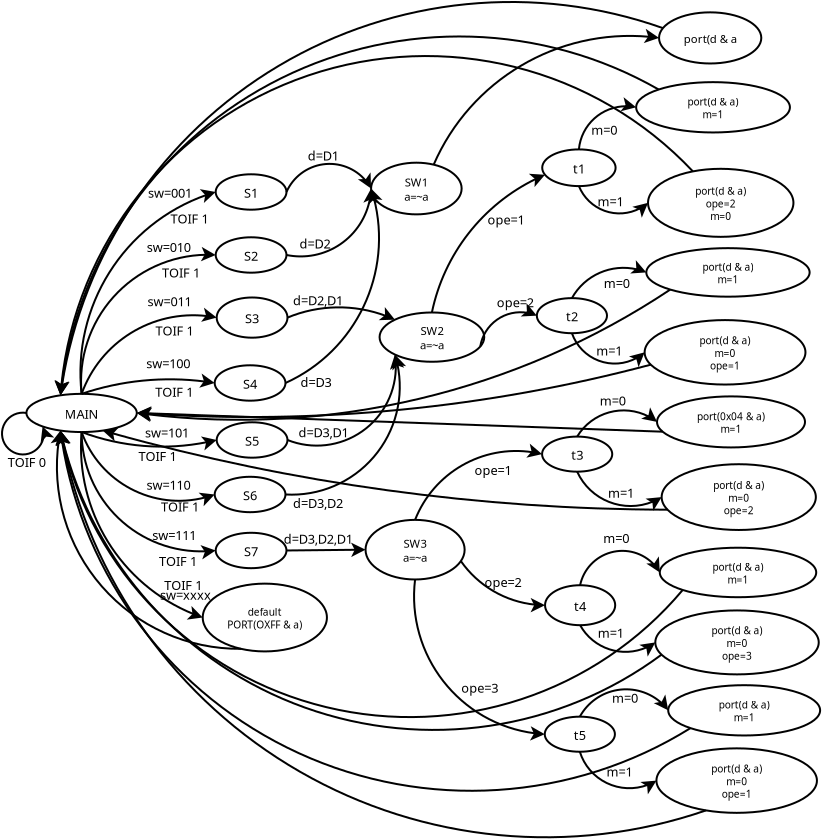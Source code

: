<?xml version="1.0" encoding="UTF-8"?>
<dia:diagram xmlns:dia="http://www.lysator.liu.se/~alla/dia/">
  <dia:layer name="Fondo" visible="true" connectable="true" active="true">
    <dia:object type="Flowchart - Ellipse" version="0" id="O0">
      <dia:attribute name="obj_pos">
        <dia:point val="22.5,-5.59"/>
      </dia:attribute>
      <dia:attribute name="obj_bb">
        <dia:rectangle val="22.45,-5.64;27.078,-2.956"/>
      </dia:attribute>
      <dia:attribute name="elem_corner">
        <dia:point val="22.5,-5.59"/>
      </dia:attribute>
      <dia:attribute name="elem_width">
        <dia:real val="4.528"/>
      </dia:attribute>
      <dia:attribute name="elem_height">
        <dia:real val="2.584"/>
      </dia:attribute>
      <dia:attribute name="show_background">
        <dia:boolean val="true"/>
      </dia:attribute>
      <dia:attribute name="padding">
        <dia:real val="0.354"/>
      </dia:attribute>
      <dia:attribute name="text">
        <dia:composite type="text">
          <dia:attribute name="string">
            <dia:string>#SW1
a=~a#</dia:string>
          </dia:attribute>
          <dia:attribute name="font">
            <dia:font family="sans" style="0" name="Helvetica"/>
          </dia:attribute>
          <dia:attribute name="height">
            <dia:real val="0.706"/>
          </dia:attribute>
          <dia:attribute name="pos">
            <dia:point val="24.764,-4.478"/>
          </dia:attribute>
          <dia:attribute name="color">
            <dia:color val="#000000ff"/>
          </dia:attribute>
          <dia:attribute name="alignment">
            <dia:enum val="1"/>
          </dia:attribute>
        </dia:composite>
      </dia:attribute>
    </dia:object>
    <dia:object type="Flowchart - Ellipse" version="0" id="O1">
      <dia:attribute name="obj_pos">
        <dia:point val="22.925,1.9"/>
      </dia:attribute>
      <dia:attribute name="obj_bb">
        <dia:rectangle val="22.875,1.85;28.208,4.413"/>
      </dia:attribute>
      <dia:attribute name="elem_corner">
        <dia:point val="22.925,1.9"/>
      </dia:attribute>
      <dia:attribute name="elem_width">
        <dia:real val="5.233"/>
      </dia:attribute>
      <dia:attribute name="elem_height">
        <dia:real val="2.464"/>
      </dia:attribute>
      <dia:attribute name="show_background">
        <dia:boolean val="true"/>
      </dia:attribute>
      <dia:attribute name="padding">
        <dia:real val="0.354"/>
      </dia:attribute>
      <dia:attribute name="text">
        <dia:composite type="text">
          <dia:attribute name="string">
            <dia:string>#SW2
a=~a#</dia:string>
          </dia:attribute>
          <dia:attribute name="font">
            <dia:font family="sans" style="0" name="Helvetica"/>
          </dia:attribute>
          <dia:attribute name="height">
            <dia:real val="0.706"/>
          </dia:attribute>
          <dia:attribute name="pos">
            <dia:point val="25.541,2.951"/>
          </dia:attribute>
          <dia:attribute name="color">
            <dia:color val="#000000ff"/>
          </dia:attribute>
          <dia:attribute name="alignment">
            <dia:enum val="1"/>
          </dia:attribute>
        </dia:composite>
      </dia:attribute>
    </dia:object>
    <dia:object type="Flowchart - Ellipse" version="0" id="O2">
      <dia:attribute name="obj_pos">
        <dia:point val="22.223,12.269"/>
      </dia:attribute>
      <dia:attribute name="obj_bb">
        <dia:rectangle val="22.173,12.219;27.228,15.3"/>
      </dia:attribute>
      <dia:attribute name="elem_corner">
        <dia:point val="22.223,12.269"/>
      </dia:attribute>
      <dia:attribute name="elem_width">
        <dia:real val="4.955"/>
      </dia:attribute>
      <dia:attribute name="elem_height">
        <dia:real val="2.981"/>
      </dia:attribute>
      <dia:attribute name="show_background">
        <dia:boolean val="true"/>
      </dia:attribute>
      <dia:attribute name="padding">
        <dia:real val="0.354"/>
      </dia:attribute>
      <dia:attribute name="text">
        <dia:composite type="text">
          <dia:attribute name="string">
            <dia:string>#SW3
a=~a#</dia:string>
          </dia:attribute>
          <dia:attribute name="font">
            <dia:font family="sans" style="0" name="Helvetica"/>
          </dia:attribute>
          <dia:attribute name="height">
            <dia:real val="0.706"/>
          </dia:attribute>
          <dia:attribute name="pos">
            <dia:point val="24.7,13.579"/>
          </dia:attribute>
          <dia:attribute name="color">
            <dia:color val="#000000ff"/>
          </dia:attribute>
          <dia:attribute name="alignment">
            <dia:enum val="1"/>
          </dia:attribute>
        </dia:composite>
      </dia:attribute>
    </dia:object>
    <dia:object type="Flowchart - Ellipse" version="0" id="O3">
      <dia:attribute name="obj_pos">
        <dia:point val="31.057,-6.254"/>
      </dia:attribute>
      <dia:attribute name="obj_bb">
        <dia:rectangle val="31.007,-6.304;34.776,-4.37"/>
      </dia:attribute>
      <dia:attribute name="elem_corner">
        <dia:point val="31.057,-6.254"/>
      </dia:attribute>
      <dia:attribute name="elem_width">
        <dia:real val="3.669"/>
      </dia:attribute>
      <dia:attribute name="elem_height">
        <dia:real val="1.835"/>
      </dia:attribute>
      <dia:attribute name="show_background">
        <dia:boolean val="true"/>
      </dia:attribute>
      <dia:attribute name="padding">
        <dia:real val="0.354"/>
      </dia:attribute>
      <dia:attribute name="text">
        <dia:composite type="text">
          <dia:attribute name="string">
            <dia:string>#t1#</dia:string>
          </dia:attribute>
          <dia:attribute name="font">
            <dia:font family="sans" style="0" name="Helvetica"/>
          </dia:attribute>
          <dia:attribute name="height">
            <dia:real val="0.8"/>
          </dia:attribute>
          <dia:attribute name="pos">
            <dia:point val="32.891,-5.142"/>
          </dia:attribute>
          <dia:attribute name="color">
            <dia:color val="#000000ff"/>
          </dia:attribute>
          <dia:attribute name="alignment">
            <dia:enum val="1"/>
          </dia:attribute>
        </dia:composite>
      </dia:attribute>
    </dia:object>
    <dia:object type="Flowchart - Ellipse" version="0" id="O4">
      <dia:attribute name="obj_pos">
        <dia:point val="30.788,1.182"/>
      </dia:attribute>
      <dia:attribute name="obj_bb">
        <dia:rectangle val="30.738,1.132;34.346,2.986"/>
      </dia:attribute>
      <dia:attribute name="elem_corner">
        <dia:point val="30.788,1.182"/>
      </dia:attribute>
      <dia:attribute name="elem_width">
        <dia:real val="3.508"/>
      </dia:attribute>
      <dia:attribute name="elem_height">
        <dia:real val="1.754"/>
      </dia:attribute>
      <dia:attribute name="show_background">
        <dia:boolean val="true"/>
      </dia:attribute>
      <dia:attribute name="padding">
        <dia:real val="0.354"/>
      </dia:attribute>
      <dia:attribute name="text">
        <dia:composite type="text">
          <dia:attribute name="string">
            <dia:string>#t2#</dia:string>
          </dia:attribute>
          <dia:attribute name="font">
            <dia:font family="sans" style="0" name="Helvetica"/>
          </dia:attribute>
          <dia:attribute name="height">
            <dia:real val="0.8"/>
          </dia:attribute>
          <dia:attribute name="pos">
            <dia:point val="32.542,2.254"/>
          </dia:attribute>
          <dia:attribute name="color">
            <dia:color val="#000000ff"/>
          </dia:attribute>
          <dia:attribute name="alignment">
            <dia:enum val="1"/>
          </dia:attribute>
        </dia:composite>
      </dia:attribute>
    </dia:object>
    <dia:object type="Flowchart - Ellipse" version="0" id="O5">
      <dia:attribute name="obj_pos">
        <dia:point val="5.266,5.968"/>
      </dia:attribute>
      <dia:attribute name="obj_bb">
        <dia:rectangle val="5.216,5.918;10.837,7.928"/>
      </dia:attribute>
      <dia:attribute name="elem_corner">
        <dia:point val="5.266,5.968"/>
      </dia:attribute>
      <dia:attribute name="elem_width">
        <dia:real val="5.521"/>
      </dia:attribute>
      <dia:attribute name="elem_height">
        <dia:real val="1.91"/>
      </dia:attribute>
      <dia:attribute name="show_background">
        <dia:boolean val="true"/>
      </dia:attribute>
      <dia:attribute name="padding">
        <dia:real val="0.354"/>
      </dia:attribute>
      <dia:attribute name="text">
        <dia:composite type="text">
          <dia:attribute name="string">
            <dia:string>#MAIN#</dia:string>
          </dia:attribute>
          <dia:attribute name="font">
            <dia:font family="sans" style="0" name="Helvetica"/>
          </dia:attribute>
          <dia:attribute name="height">
            <dia:real val="0.8"/>
          </dia:attribute>
          <dia:attribute name="pos">
            <dia:point val="8.027,7.118"/>
          </dia:attribute>
          <dia:attribute name="color">
            <dia:color val="#000000ff"/>
          </dia:attribute>
          <dia:attribute name="alignment">
            <dia:enum val="1"/>
          </dia:attribute>
        </dia:composite>
      </dia:attribute>
    </dia:object>
    <dia:object type="Standard - Arc" version="0" id="O6">
      <dia:attribute name="obj_pos">
        <dia:point val="25.541,1.9"/>
      </dia:attribute>
      <dia:attribute name="obj_bb">
        <dia:rectangle val="25.471,-5.056;31.267,1.97"/>
      </dia:attribute>
      <dia:attribute name="conn_endpoints">
        <dia:point val="25.541,1.9"/>
        <dia:point val="31.196,-4.986"/>
      </dia:attribute>
      <dia:attribute name="curve_distance">
        <dia:real val="-1.097"/>
      </dia:attribute>
      <dia:attribute name="end_arrow">
        <dia:enum val="22"/>
      </dia:attribute>
      <dia:attribute name="end_arrow_length">
        <dia:real val="0.5"/>
      </dia:attribute>
      <dia:attribute name="end_arrow_width">
        <dia:real val="0.5"/>
      </dia:attribute>
      <dia:connections>
        <dia:connection handle="0" to="O1" connection="4"/>
        <dia:connection handle="1" to="O3" connection="9"/>
      </dia:connections>
    </dia:object>
    <dia:object type="Standard - Arc" version="0" id="O7">
      <dia:attribute name="obj_pos">
        <dia:point val="27.959,3.603"/>
      </dia:attribute>
      <dia:attribute name="obj_bb">
        <dia:rectangle val="27.891,1.437;30.855,3.671"/>
      </dia:attribute>
      <dia:attribute name="conn_endpoints">
        <dia:point val="27.959,3.603"/>
        <dia:point val="30.788,2.059"/>
      </dia:attribute>
      <dia:attribute name="curve_distance">
        <dia:real val="-0.791"/>
      </dia:attribute>
      <dia:attribute name="end_arrow">
        <dia:enum val="22"/>
      </dia:attribute>
      <dia:attribute name="end_arrow_length">
        <dia:real val="0.5"/>
      </dia:attribute>
      <dia:attribute name="end_arrow_width">
        <dia:real val="0.5"/>
      </dia:attribute>
      <dia:connections>
        <dia:connection handle="0" to="O1" connection="15"/>
        <dia:connection handle="1" to="O4" connection="8"/>
      </dia:connections>
    </dia:object>
    <dia:object type="Standard - Arc" version="0" id="O8">
      <dia:attribute name="obj_pos">
        <dia:point val="5.266,6.923"/>
      </dia:attribute>
      <dia:attribute name="obj_bb">
        <dia:rectangle val="3.996,6.853;6.661,9.05"/>
      </dia:attribute>
      <dia:attribute name="conn_endpoints">
        <dia:point val="5.266,6.923"/>
        <dia:point val="6.075,7.598"/>
      </dia:attribute>
      <dia:attribute name="curve_distance">
        <dia:real val="1.949"/>
      </dia:attribute>
      <dia:attribute name="end_arrow">
        <dia:enum val="22"/>
      </dia:attribute>
      <dia:attribute name="end_arrow_length">
        <dia:real val="0.5"/>
      </dia:attribute>
      <dia:attribute name="end_arrow_width">
        <dia:real val="0.5"/>
      </dia:attribute>
      <dia:connections>
        <dia:connection handle="0" to="O5" connection="8"/>
        <dia:connection handle="1" to="O5" connection="10"/>
      </dia:connections>
    </dia:object>
    <dia:object type="Standard - Text" version="1" id="O9">
      <dia:attribute name="obj_pos">
        <dia:point val="4.335,9.628"/>
      </dia:attribute>
      <dia:attribute name="obj_bb">
        <dia:rectangle val="4.335,9.033;6.397,9.778"/>
      </dia:attribute>
      <dia:attribute name="text">
        <dia:composite type="text">
          <dia:attribute name="string">
            <dia:string>#TOIF 0#</dia:string>
          </dia:attribute>
          <dia:attribute name="font">
            <dia:font family="sans" style="0" name="Helvetica"/>
          </dia:attribute>
          <dia:attribute name="height">
            <dia:real val="0.8"/>
          </dia:attribute>
          <dia:attribute name="pos">
            <dia:point val="4.335,9.628"/>
          </dia:attribute>
          <dia:attribute name="color">
            <dia:color val="#000000ff"/>
          </dia:attribute>
          <dia:attribute name="alignment">
            <dia:enum val="0"/>
          </dia:attribute>
        </dia:composite>
      </dia:attribute>
      <dia:attribute name="valign">
        <dia:enum val="3"/>
      </dia:attribute>
    </dia:object>
    <dia:object type="Flowchart - Ellipse" version="0" id="O10">
      <dia:attribute name="obj_pos">
        <dia:point val="35.754,-9.617"/>
      </dia:attribute>
      <dia:attribute name="obj_bb">
        <dia:rectangle val="35.704,-9.667;43.493,-7.05"/>
      </dia:attribute>
      <dia:attribute name="elem_corner">
        <dia:point val="35.754,-9.617"/>
      </dia:attribute>
      <dia:attribute name="elem_width">
        <dia:real val="7.688"/>
      </dia:attribute>
      <dia:attribute name="elem_height">
        <dia:real val="2.516"/>
      </dia:attribute>
      <dia:attribute name="show_background">
        <dia:boolean val="true"/>
      </dia:attribute>
      <dia:attribute name="padding">
        <dia:real val="0.354"/>
      </dia:attribute>
      <dia:attribute name="text">
        <dia:composite type="text">
          <dia:attribute name="string">
            <dia:string>#port(d &amp; a)
m=1#</dia:string>
          </dia:attribute>
          <dia:attribute name="font">
            <dia:font family="sans" style="0" name="Helvetica"/>
          </dia:attribute>
          <dia:attribute name="height">
            <dia:real val="0.635"/>
          </dia:attribute>
          <dia:attribute name="pos">
            <dia:point val="39.598,-8.524"/>
          </dia:attribute>
          <dia:attribute name="color">
            <dia:color val="#000000ff"/>
          </dia:attribute>
          <dia:attribute name="alignment">
            <dia:enum val="1"/>
          </dia:attribute>
        </dia:composite>
      </dia:attribute>
    </dia:object>
    <dia:object type="Flowchart - Ellipse" version="0" id="O11">
      <dia:attribute name="obj_pos">
        <dia:point val="36.347,-5.284"/>
      </dia:attribute>
      <dia:attribute name="obj_bb">
        <dia:rectangle val="36.297,-5.334;43.668,-1.831"/>
      </dia:attribute>
      <dia:attribute name="elem_corner">
        <dia:point val="36.347,-5.284"/>
      </dia:attribute>
      <dia:attribute name="elem_width">
        <dia:real val="7.271"/>
      </dia:attribute>
      <dia:attribute name="elem_height">
        <dia:real val="3.402"/>
      </dia:attribute>
      <dia:attribute name="show_background">
        <dia:boolean val="true"/>
      </dia:attribute>
      <dia:attribute name="padding">
        <dia:real val="0.354"/>
      </dia:attribute>
      <dia:attribute name="text">
        <dia:composite type="text">
          <dia:attribute name="string">
            <dia:string>#port(d &amp; a)
ope=2
m=0#</dia:string>
          </dia:attribute>
          <dia:attribute name="font">
            <dia:font family="sans" style="0" name="Helvetica"/>
          </dia:attribute>
          <dia:attribute name="height">
            <dia:real val="0.635"/>
          </dia:attribute>
          <dia:attribute name="pos">
            <dia:point val="39.983,-4.065"/>
          </dia:attribute>
          <dia:attribute name="color">
            <dia:color val="#000000ff"/>
          </dia:attribute>
          <dia:attribute name="alignment">
            <dia:enum val="1"/>
          </dia:attribute>
        </dia:composite>
      </dia:attribute>
    </dia:object>
    <dia:object type="Standard - Arc" version="0" id="O12">
      <dia:attribute name="obj_pos">
        <dia:point val="32.891,-6.254"/>
      </dia:attribute>
      <dia:attribute name="obj_bb">
        <dia:rectangle val="32.821,-8.866;35.824,-6.184"/>
      </dia:attribute>
      <dia:attribute name="conn_endpoints">
        <dia:point val="32.891,-6.254"/>
        <dia:point val="35.754,-8.359"/>
      </dia:attribute>
      <dia:attribute name="curve_distance">
        <dia:real val="-0.801"/>
      </dia:attribute>
      <dia:attribute name="end_arrow">
        <dia:enum val="22"/>
      </dia:attribute>
      <dia:attribute name="end_arrow_length">
        <dia:real val="0.5"/>
      </dia:attribute>
      <dia:attribute name="end_arrow_width">
        <dia:real val="0.5"/>
      </dia:attribute>
      <dia:connections>
        <dia:connection handle="0" to="O3" connection="4"/>
        <dia:connection handle="1" to="O10" connection="8"/>
      </dia:connections>
    </dia:object>
    <dia:object type="Standard - Arc" version="0" id="O13">
      <dia:attribute name="obj_pos">
        <dia:point val="32.891,-4.42"/>
      </dia:attribute>
      <dia:attribute name="obj_bb">
        <dia:rectangle val="32.831,-4.48;36.407,-2.836"/>
      </dia:attribute>
      <dia:attribute name="conn_endpoints">
        <dia:point val="32.891,-4.42"/>
        <dia:point val="36.347,-3.583"/>
      </dia:attribute>
      <dia:attribute name="curve_distance">
        <dia:real val="0.913"/>
      </dia:attribute>
      <dia:attribute name="end_arrow">
        <dia:enum val="22"/>
      </dia:attribute>
      <dia:attribute name="end_arrow_length">
        <dia:real val="0.5"/>
      </dia:attribute>
      <dia:attribute name="end_arrow_width">
        <dia:real val="0.5"/>
      </dia:attribute>
      <dia:connections>
        <dia:connection handle="0" to="O3" connection="12"/>
        <dia:connection handle="1" to="O11" connection="8"/>
      </dia:connections>
    </dia:object>
    <dia:object type="Flowchart - Ellipse" version="0" id="O14">
      <dia:attribute name="obj_pos">
        <dia:point val="36.262,-1.317"/>
      </dia:attribute>
      <dia:attribute name="obj_bb">
        <dia:rectangle val="36.212,-1.367;44.477,1.16"/>
      </dia:attribute>
      <dia:attribute name="elem_corner">
        <dia:point val="36.262,-1.317"/>
      </dia:attribute>
      <dia:attribute name="elem_width">
        <dia:real val="8.165"/>
      </dia:attribute>
      <dia:attribute name="elem_height">
        <dia:real val="2.427"/>
      </dia:attribute>
      <dia:attribute name="show_background">
        <dia:boolean val="true"/>
      </dia:attribute>
      <dia:attribute name="padding">
        <dia:real val="0.354"/>
      </dia:attribute>
      <dia:attribute name="text">
        <dia:composite type="text">
          <dia:attribute name="string">
            <dia:string>#port(d &amp; a)
m=1#</dia:string>
          </dia:attribute>
          <dia:attribute name="font">
            <dia:font family="sans" style="0" name="Helvetica"/>
          </dia:attribute>
          <dia:attribute name="height">
            <dia:real val="0.635"/>
          </dia:attribute>
          <dia:attribute name="pos">
            <dia:point val="40.344,-0.268"/>
          </dia:attribute>
          <dia:attribute name="color">
            <dia:color val="#000000ff"/>
          </dia:attribute>
          <dia:attribute name="alignment">
            <dia:enum val="1"/>
          </dia:attribute>
        </dia:composite>
      </dia:attribute>
    </dia:object>
    <dia:object type="Flowchart - Ellipse" version="0" id="O15">
      <dia:attribute name="obj_pos">
        <dia:point val="36.178,2.28"/>
      </dia:attribute>
      <dia:attribute name="obj_bb">
        <dia:rectangle val="36.128,2.23;44.268,5.553"/>
      </dia:attribute>
      <dia:attribute name="elem_corner">
        <dia:point val="36.178,2.28"/>
      </dia:attribute>
      <dia:attribute name="elem_width">
        <dia:real val="8.041"/>
      </dia:attribute>
      <dia:attribute name="elem_height">
        <dia:real val="3.223"/>
      </dia:attribute>
      <dia:attribute name="show_background">
        <dia:boolean val="true"/>
      </dia:attribute>
      <dia:attribute name="padding">
        <dia:real val="0.354"/>
      </dia:attribute>
      <dia:attribute name="text">
        <dia:composite type="text">
          <dia:attribute name="string">
            <dia:string>#port(d &amp; a)
m=0
ope=1#</dia:string>
          </dia:attribute>
          <dia:attribute name="font">
            <dia:font family="sans" style="0" name="Helvetica"/>
          </dia:attribute>
          <dia:attribute name="height">
            <dia:real val="0.635"/>
          </dia:attribute>
          <dia:attribute name="pos">
            <dia:point val="40.198,3.409"/>
          </dia:attribute>
          <dia:attribute name="color">
            <dia:color val="#000000ff"/>
          </dia:attribute>
          <dia:attribute name="alignment">
            <dia:enum val="1"/>
          </dia:attribute>
        </dia:composite>
      </dia:attribute>
    </dia:object>
    <dia:object type="Standard - Arc" version="0" id="O16">
      <dia:attribute name="obj_pos">
        <dia:point val="32.542,1.182"/>
      </dia:attribute>
      <dia:attribute name="obj_bb">
        <dia:rectangle val="32.478,-0.717;36.325,1.246"/>
      </dia:attribute>
      <dia:attribute name="conn_endpoints">
        <dia:point val="32.542,1.182"/>
        <dia:point val="36.262,-0.103"/>
      </dia:attribute>
      <dia:attribute name="curve_distance">
        <dia:real val="-0.752"/>
      </dia:attribute>
      <dia:attribute name="end_arrow">
        <dia:enum val="22"/>
      </dia:attribute>
      <dia:attribute name="end_arrow_length">
        <dia:real val="0.5"/>
      </dia:attribute>
      <dia:attribute name="end_arrow_width">
        <dia:real val="0.5"/>
      </dia:attribute>
      <dia:connections>
        <dia:connection handle="0" to="O4" connection="4"/>
        <dia:connection handle="1" to="O14" connection="8"/>
      </dia:connections>
    </dia:object>
    <dia:object type="Standard - Arc" version="0" id="O17">
      <dia:attribute name="obj_pos">
        <dia:point val="32.542,2.936"/>
      </dia:attribute>
      <dia:attribute name="obj_bb">
        <dia:rectangle val="32.481,2.875;36.239,4.641"/>
      </dia:attribute>
      <dia:attribute name="conn_endpoints">
        <dia:point val="32.542,2.936"/>
        <dia:point val="36.178,3.892"/>
      </dia:attribute>
      <dia:attribute name="curve_distance">
        <dia:real val="1"/>
      </dia:attribute>
      <dia:attribute name="end_arrow">
        <dia:enum val="22"/>
      </dia:attribute>
      <dia:attribute name="end_arrow_length">
        <dia:real val="0.5"/>
      </dia:attribute>
      <dia:attribute name="end_arrow_width">
        <dia:real val="0.5"/>
      </dia:attribute>
      <dia:connections>
        <dia:connection handle="0" to="O4" connection="12"/>
        <dia:connection handle="1" to="O15" connection="8"/>
      </dia:connections>
    </dia:object>
    <dia:object type="Flowchart - Ellipse" version="0" id="O18">
      <dia:attribute name="obj_pos">
        <dia:point val="31.05,8.105"/>
      </dia:attribute>
      <dia:attribute name="obj_bb">
        <dia:rectangle val="31.0,8.055;34.608,9.909"/>
      </dia:attribute>
      <dia:attribute name="elem_corner">
        <dia:point val="31.05,8.105"/>
      </dia:attribute>
      <dia:attribute name="elem_width">
        <dia:real val="3.508"/>
      </dia:attribute>
      <dia:attribute name="elem_height">
        <dia:real val="1.754"/>
      </dia:attribute>
      <dia:attribute name="show_background">
        <dia:boolean val="true"/>
      </dia:attribute>
      <dia:attribute name="padding">
        <dia:real val="0.354"/>
      </dia:attribute>
      <dia:attribute name="text">
        <dia:composite type="text">
          <dia:attribute name="string">
            <dia:string>#t3#</dia:string>
          </dia:attribute>
          <dia:attribute name="font">
            <dia:font family="sans" style="0" name="Helvetica"/>
          </dia:attribute>
          <dia:attribute name="height">
            <dia:real val="0.8"/>
          </dia:attribute>
          <dia:attribute name="pos">
            <dia:point val="32.804,9.177"/>
          </dia:attribute>
          <dia:attribute name="color">
            <dia:color val="#000000ff"/>
          </dia:attribute>
          <dia:attribute name="alignment">
            <dia:enum val="1"/>
          </dia:attribute>
        </dia:composite>
      </dia:attribute>
    </dia:object>
    <dia:object type="Flowchart - Ellipse" version="0" id="O19">
      <dia:attribute name="obj_pos">
        <dia:point val="31.198,15.537"/>
      </dia:attribute>
      <dia:attribute name="obj_bb">
        <dia:rectangle val="31.148,15.487;34.756,17.585"/>
      </dia:attribute>
      <dia:attribute name="elem_corner">
        <dia:point val="31.198,15.537"/>
      </dia:attribute>
      <dia:attribute name="elem_width">
        <dia:real val="3.508"/>
      </dia:attribute>
      <dia:attribute name="elem_height">
        <dia:real val="1.998"/>
      </dia:attribute>
      <dia:attribute name="show_background">
        <dia:boolean val="true"/>
      </dia:attribute>
      <dia:attribute name="padding">
        <dia:real val="0.354"/>
      </dia:attribute>
      <dia:attribute name="text">
        <dia:composite type="text">
          <dia:attribute name="string">
            <dia:string>#t4#</dia:string>
          </dia:attribute>
          <dia:attribute name="font">
            <dia:font family="sans" style="0" name="Helvetica"/>
          </dia:attribute>
          <dia:attribute name="height">
            <dia:real val="0.8"/>
          </dia:attribute>
          <dia:attribute name="pos">
            <dia:point val="32.952,16.731"/>
          </dia:attribute>
          <dia:attribute name="color">
            <dia:color val="#000000ff"/>
          </dia:attribute>
          <dia:attribute name="alignment">
            <dia:enum val="1"/>
          </dia:attribute>
        </dia:composite>
      </dia:attribute>
    </dia:object>
    <dia:object type="Flowchart - Ellipse" version="0" id="O20">
      <dia:attribute name="obj_pos">
        <dia:point val="31.184,22.109"/>
      </dia:attribute>
      <dia:attribute name="obj_bb">
        <dia:rectangle val="31.134,22.059;34.742,23.913"/>
      </dia:attribute>
      <dia:attribute name="elem_corner">
        <dia:point val="31.184,22.109"/>
      </dia:attribute>
      <dia:attribute name="elem_width">
        <dia:real val="3.508"/>
      </dia:attribute>
      <dia:attribute name="elem_height">
        <dia:real val="1.754"/>
      </dia:attribute>
      <dia:attribute name="show_background">
        <dia:boolean val="true"/>
      </dia:attribute>
      <dia:attribute name="padding">
        <dia:real val="0.354"/>
      </dia:attribute>
      <dia:attribute name="text">
        <dia:composite type="text">
          <dia:attribute name="string">
            <dia:string>#t5#</dia:string>
          </dia:attribute>
          <dia:attribute name="font">
            <dia:font family="sans" style="0" name="Helvetica"/>
          </dia:attribute>
          <dia:attribute name="height">
            <dia:real val="0.8"/>
          </dia:attribute>
          <dia:attribute name="pos">
            <dia:point val="32.938,23.181"/>
          </dia:attribute>
          <dia:attribute name="color">
            <dia:color val="#000000ff"/>
          </dia:attribute>
          <dia:attribute name="alignment">
            <dia:enum val="1"/>
          </dia:attribute>
        </dia:composite>
      </dia:attribute>
    </dia:object>
    <dia:object type="Flowchart - Ellipse" version="0" id="O21">
      <dia:attribute name="obj_pos">
        <dia:point val="36.797,6.095"/>
      </dia:attribute>
      <dia:attribute name="obj_bb">
        <dia:rectangle val="36.746,6.045;44.245,8.698"/>
      </dia:attribute>
      <dia:attribute name="elem_corner">
        <dia:point val="36.797,6.095"/>
      </dia:attribute>
      <dia:attribute name="elem_width">
        <dia:real val="7.399"/>
      </dia:attribute>
      <dia:attribute name="elem_height">
        <dia:real val="2.553"/>
      </dia:attribute>
      <dia:attribute name="show_background">
        <dia:boolean val="true"/>
      </dia:attribute>
      <dia:attribute name="padding">
        <dia:real val="0.354"/>
      </dia:attribute>
      <dia:attribute name="text">
        <dia:composite type="text">
          <dia:attribute name="string">
            <dia:string>#port(0x04 &amp; a)
m=1#</dia:string>
          </dia:attribute>
          <dia:attribute name="font">
            <dia:font family="sans" style="0" name="Helvetica"/>
          </dia:attribute>
          <dia:attribute name="height">
            <dia:real val="0.635"/>
          </dia:attribute>
          <dia:attribute name="pos">
            <dia:point val="40.496,7.206"/>
          </dia:attribute>
          <dia:attribute name="color">
            <dia:color val="#000000ff"/>
          </dia:attribute>
          <dia:attribute name="alignment">
            <dia:enum val="1"/>
          </dia:attribute>
        </dia:composite>
      </dia:attribute>
    </dia:object>
    <dia:object type="Flowchart - Ellipse" version="0" id="O22">
      <dia:attribute name="obj_pos">
        <dia:point val="37.029,9.486"/>
      </dia:attribute>
      <dia:attribute name="obj_bb">
        <dia:rectangle val="36.979,9.436;44.788,12.826"/>
      </dia:attribute>
      <dia:attribute name="elem_corner">
        <dia:point val="37.029,9.486"/>
      </dia:attribute>
      <dia:attribute name="elem_width">
        <dia:real val="7.709"/>
      </dia:attribute>
      <dia:attribute name="elem_height">
        <dia:real val="3.289"/>
      </dia:attribute>
      <dia:attribute name="show_background">
        <dia:boolean val="true"/>
      </dia:attribute>
      <dia:attribute name="padding">
        <dia:real val="0.354"/>
      </dia:attribute>
      <dia:attribute name="text">
        <dia:composite type="text">
          <dia:attribute name="string">
            <dia:string>#port(d &amp; a)
m=0
ope=2#</dia:string>
          </dia:attribute>
          <dia:attribute name="font">
            <dia:font family="sans" style="0" name="Helvetica"/>
          </dia:attribute>
          <dia:attribute name="height">
            <dia:real val="0.635"/>
          </dia:attribute>
          <dia:attribute name="pos">
            <dia:point val="40.884,10.649"/>
          </dia:attribute>
          <dia:attribute name="color">
            <dia:color val="#000000ff"/>
          </dia:attribute>
          <dia:attribute name="alignment">
            <dia:enum val="1"/>
          </dia:attribute>
        </dia:composite>
      </dia:attribute>
    </dia:object>
    <dia:object type="Flowchart - Ellipse" version="0" id="O23">
      <dia:attribute name="obj_pos">
        <dia:point val="36.936,13.661"/>
      </dia:attribute>
      <dia:attribute name="obj_bb">
        <dia:rectangle val="36.886,13.611;44.807,16.188"/>
      </dia:attribute>
      <dia:attribute name="elem_corner">
        <dia:point val="36.936,13.661"/>
      </dia:attribute>
      <dia:attribute name="elem_width">
        <dia:real val="7.821"/>
      </dia:attribute>
      <dia:attribute name="elem_height">
        <dia:real val="2.476"/>
      </dia:attribute>
      <dia:attribute name="show_background">
        <dia:boolean val="true"/>
      </dia:attribute>
      <dia:attribute name="padding">
        <dia:real val="0.354"/>
      </dia:attribute>
      <dia:attribute name="text">
        <dia:composite type="text">
          <dia:attribute name="string">
            <dia:string>#port(d &amp; a)
m=1#</dia:string>
          </dia:attribute>
          <dia:attribute name="font">
            <dia:font family="sans" style="0" name="Helvetica"/>
          </dia:attribute>
          <dia:attribute name="height">
            <dia:real val="0.635"/>
          </dia:attribute>
          <dia:attribute name="pos">
            <dia:point val="40.846,14.734"/>
          </dia:attribute>
          <dia:attribute name="color">
            <dia:color val="#000000ff"/>
          </dia:attribute>
          <dia:attribute name="alignment">
            <dia:enum val="1"/>
          </dia:attribute>
        </dia:composite>
      </dia:attribute>
    </dia:object>
    <dia:object type="Flowchart - Ellipse" version="0" id="O24">
      <dia:attribute name="obj_pos">
        <dia:point val="36.712,16.797"/>
      </dia:attribute>
      <dia:attribute name="obj_bb">
        <dia:rectangle val="36.662,16.747;44.934,20.045"/>
      </dia:attribute>
      <dia:attribute name="elem_corner">
        <dia:point val="36.712,16.797"/>
      </dia:attribute>
      <dia:attribute name="elem_width">
        <dia:real val="8.171"/>
      </dia:attribute>
      <dia:attribute name="elem_height">
        <dia:real val="3.198"/>
      </dia:attribute>
      <dia:attribute name="show_background">
        <dia:boolean val="true"/>
      </dia:attribute>
      <dia:attribute name="padding">
        <dia:real val="0.354"/>
      </dia:attribute>
      <dia:attribute name="text">
        <dia:composite type="text">
          <dia:attribute name="string">
            <dia:string>#port(d &amp; a)
m=0
ope=3#</dia:string>
          </dia:attribute>
          <dia:attribute name="font">
            <dia:font family="sans" style="0" name="Helvetica"/>
          </dia:attribute>
          <dia:attribute name="height">
            <dia:real val="0.635"/>
          </dia:attribute>
          <dia:attribute name="pos">
            <dia:point val="40.798,17.914"/>
          </dia:attribute>
          <dia:attribute name="color">
            <dia:color val="#000000ff"/>
          </dia:attribute>
          <dia:attribute name="alignment">
            <dia:enum val="1"/>
          </dia:attribute>
        </dia:composite>
      </dia:attribute>
    </dia:object>
    <dia:object type="Flowchart - Ellipse" version="0" id="O25">
      <dia:attribute name="obj_pos">
        <dia:point val="37.357,20.535"/>
      </dia:attribute>
      <dia:attribute name="obj_bb">
        <dia:rectangle val="37.307,20.485;45.002,23.1"/>
      </dia:attribute>
      <dia:attribute name="elem_corner">
        <dia:point val="37.357,20.535"/>
      </dia:attribute>
      <dia:attribute name="elem_width">
        <dia:real val="7.595"/>
      </dia:attribute>
      <dia:attribute name="elem_height">
        <dia:real val="2.515"/>
      </dia:attribute>
      <dia:attribute name="show_background">
        <dia:boolean val="true"/>
      </dia:attribute>
      <dia:attribute name="padding">
        <dia:real val="0.354"/>
      </dia:attribute>
      <dia:attribute name="text">
        <dia:composite type="text">
          <dia:attribute name="string">
            <dia:string>#port(d &amp; a)
m=1#</dia:string>
          </dia:attribute>
          <dia:attribute name="font">
            <dia:font family="sans" style="0" name="Helvetica"/>
          </dia:attribute>
          <dia:attribute name="height">
            <dia:real val="0.635"/>
          </dia:attribute>
          <dia:attribute name="pos">
            <dia:point val="41.154,21.628"/>
          </dia:attribute>
          <dia:attribute name="color">
            <dia:color val="#000000ff"/>
          </dia:attribute>
          <dia:attribute name="alignment">
            <dia:enum val="1"/>
          </dia:attribute>
        </dia:composite>
      </dia:attribute>
    </dia:object>
    <dia:object type="Flowchart - Ellipse" version="0" id="O26">
      <dia:attribute name="obj_pos">
        <dia:point val="36.768,23.693"/>
      </dia:attribute>
      <dia:attribute name="obj_bb">
        <dia:rectangle val="36.718,23.643;44.843,26.968"/>
      </dia:attribute>
      <dia:attribute name="elem_corner">
        <dia:point val="36.768,23.693"/>
      </dia:attribute>
      <dia:attribute name="elem_width">
        <dia:real val="8.025"/>
      </dia:attribute>
      <dia:attribute name="elem_height">
        <dia:real val="3.225"/>
      </dia:attribute>
      <dia:attribute name="show_background">
        <dia:boolean val="true"/>
      </dia:attribute>
      <dia:attribute name="padding">
        <dia:real val="0.354"/>
      </dia:attribute>
      <dia:attribute name="text">
        <dia:composite type="text">
          <dia:attribute name="string">
            <dia:string>#port(d &amp; a)
m=0
ope=1#</dia:string>
          </dia:attribute>
          <dia:attribute name="font">
            <dia:font family="sans" style="0" name="Helvetica"/>
          </dia:attribute>
          <dia:attribute name="height">
            <dia:real val="0.635"/>
          </dia:attribute>
          <dia:attribute name="pos">
            <dia:point val="40.78,24.823"/>
          </dia:attribute>
          <dia:attribute name="color">
            <dia:color val="#000000ff"/>
          </dia:attribute>
          <dia:attribute name="alignment">
            <dia:enum val="1"/>
          </dia:attribute>
        </dia:composite>
      </dia:attribute>
    </dia:object>
    <dia:object type="Standard - Arc" version="0" id="O27">
      <dia:attribute name="obj_pos">
        <dia:point val="32.804,8.105"/>
      </dia:attribute>
      <dia:attribute name="obj_bb">
        <dia:rectangle val="32.746,6.641;36.855,8.163"/>
      </dia:attribute>
      <dia:attribute name="conn_endpoints">
        <dia:point val="32.804,8.105"/>
        <dia:point val="36.797,7.371"/>
      </dia:attribute>
      <dia:attribute name="curve_distance">
        <dia:real val="-0.912"/>
      </dia:attribute>
      <dia:attribute name="end_arrow">
        <dia:enum val="22"/>
      </dia:attribute>
      <dia:attribute name="end_arrow_length">
        <dia:real val="0.5"/>
      </dia:attribute>
      <dia:attribute name="end_arrow_width">
        <dia:real val="0.5"/>
      </dia:attribute>
      <dia:connections>
        <dia:connection handle="0" to="O18" connection="4"/>
        <dia:connection handle="1" to="O21" connection="8"/>
      </dia:connections>
    </dia:object>
    <dia:object type="Standard - Arc" version="0" id="O28">
      <dia:attribute name="obj_pos">
        <dia:point val="32.804,9.859"/>
      </dia:attribute>
      <dia:attribute name="obj_bb">
        <dia:rectangle val="32.742,9.796;37.091,11.821"/>
      </dia:attribute>
      <dia:attribute name="conn_endpoints">
        <dia:point val="32.804,9.859"/>
        <dia:point val="37.029,11.131"/>
      </dia:attribute>
      <dia:attribute name="curve_distance">
        <dia:real val="1"/>
      </dia:attribute>
      <dia:attribute name="end_arrow">
        <dia:enum val="22"/>
      </dia:attribute>
      <dia:attribute name="end_arrow_length">
        <dia:real val="0.5"/>
      </dia:attribute>
      <dia:attribute name="end_arrow_width">
        <dia:real val="0.5"/>
      </dia:attribute>
      <dia:connections>
        <dia:connection handle="0" to="O18" connection="12"/>
        <dia:connection handle="1" to="O22" connection="8"/>
      </dia:connections>
    </dia:object>
    <dia:object type="Standard - Arc" version="0" id="O29">
      <dia:attribute name="obj_pos">
        <dia:point val="32.952,15.537"/>
      </dia:attribute>
      <dia:attribute name="obj_bb">
        <dia:rectangle val="32.895,13.768;36.993,15.594"/>
      </dia:attribute>
      <dia:attribute name="conn_endpoints">
        <dia:point val="32.952,15.537"/>
        <dia:point val="36.936,14.899"/>
      </dia:attribute>
      <dia:attribute name="curve_distance">
        <dia:real val="-1.39"/>
      </dia:attribute>
      <dia:attribute name="end_arrow">
        <dia:enum val="22"/>
      </dia:attribute>
      <dia:attribute name="end_arrow_length">
        <dia:real val="0.5"/>
      </dia:attribute>
      <dia:attribute name="end_arrow_width">
        <dia:real val="0.5"/>
      </dia:attribute>
      <dia:connections>
        <dia:connection handle="0" to="O19" connection="4"/>
        <dia:connection handle="1" to="O23" connection="8"/>
      </dia:connections>
    </dia:object>
    <dia:object type="Standard - Arc" version="0" id="O30">
      <dia:attribute name="obj_pos">
        <dia:point val="32.952,17.535"/>
      </dia:attribute>
      <dia:attribute name="obj_bb">
        <dia:rectangle val="32.892,17.475;36.772,19.109"/>
      </dia:attribute>
      <dia:attribute name="conn_endpoints">
        <dia:point val="32.952,17.535"/>
        <dia:point val="36.712,18.396"/>
      </dia:attribute>
      <dia:attribute name="curve_distance">
        <dia:real val="0.86"/>
      </dia:attribute>
      <dia:attribute name="end_arrow">
        <dia:enum val="22"/>
      </dia:attribute>
      <dia:attribute name="end_arrow_length">
        <dia:real val="0.5"/>
      </dia:attribute>
      <dia:attribute name="end_arrow_width">
        <dia:real val="0.5"/>
      </dia:attribute>
      <dia:connections>
        <dia:connection handle="0" to="O19" connection="12"/>
        <dia:connection handle="1" to="O24" connection="8"/>
      </dia:connections>
    </dia:object>
    <dia:object type="Standard - Arc" version="0" id="O31">
      <dia:attribute name="obj_pos">
        <dia:point val="32.938,22.109"/>
      </dia:attribute>
      <dia:attribute name="obj_bb">
        <dia:rectangle val="32.885,20.691;37.411,22.163"/>
      </dia:attribute>
      <dia:attribute name="conn_endpoints">
        <dia:point val="32.938,22.109"/>
        <dia:point val="37.357,21.793"/>
      </dia:attribute>
      <dia:attribute name="curve_distance">
        <dia:real val="-1.206"/>
      </dia:attribute>
      <dia:attribute name="end_arrow">
        <dia:enum val="22"/>
      </dia:attribute>
      <dia:attribute name="end_arrow_length">
        <dia:real val="0.5"/>
      </dia:attribute>
      <dia:attribute name="end_arrow_width">
        <dia:real val="0.5"/>
      </dia:attribute>
      <dia:connections>
        <dia:connection handle="0" to="O20" connection="4"/>
        <dia:connection handle="1" to="O25" connection="8"/>
      </dia:connections>
    </dia:object>
    <dia:object type="Standard - Arc" version="0" id="O32">
      <dia:attribute name="obj_pos">
        <dia:point val="32.938,23.863"/>
      </dia:attribute>
      <dia:attribute name="obj_bb">
        <dia:rectangle val="32.874,23.799;36.832,25.992"/>
      </dia:attribute>
      <dia:attribute name="conn_endpoints">
        <dia:point val="32.938,23.863"/>
        <dia:point val="36.768,25.306"/>
      </dia:attribute>
      <dia:attribute name="curve_distance">
        <dia:real val="1"/>
      </dia:attribute>
      <dia:attribute name="end_arrow">
        <dia:enum val="22"/>
      </dia:attribute>
      <dia:attribute name="end_arrow_length">
        <dia:real val="0.5"/>
      </dia:attribute>
      <dia:attribute name="end_arrow_width">
        <dia:real val="0.5"/>
      </dia:attribute>
      <dia:connections>
        <dia:connection handle="0" to="O20" connection="12"/>
        <dia:connection handle="1" to="O26" connection="8"/>
      </dia:connections>
    </dia:object>
    <dia:object type="Standard - Text" version="1" id="O33">
      <dia:attribute name="obj_pos">
        <dia:point val="40.344,-0.103"/>
      </dia:attribute>
      <dia:attribute name="obj_bb">
        <dia:rectangle val="40.344,-0.698;40.344,0.047"/>
      </dia:attribute>
      <dia:attribute name="text">
        <dia:composite type="text">
          <dia:attribute name="string">
            <dia:string>##</dia:string>
          </dia:attribute>
          <dia:attribute name="font">
            <dia:font family="sans" style="0" name="Helvetica"/>
          </dia:attribute>
          <dia:attribute name="height">
            <dia:real val="0.8"/>
          </dia:attribute>
          <dia:attribute name="pos">
            <dia:point val="40.344,-0.103"/>
          </dia:attribute>
          <dia:attribute name="color">
            <dia:color val="#000000ff"/>
          </dia:attribute>
          <dia:attribute name="alignment">
            <dia:enum val="0"/>
          </dia:attribute>
        </dia:composite>
      </dia:attribute>
      <dia:attribute name="valign">
        <dia:enum val="3"/>
      </dia:attribute>
      <dia:connections>
        <dia:connection handle="0" to="O14" connection="16"/>
      </dia:connections>
    </dia:object>
    <dia:object type="Flowchart - Ellipse" version="0" id="O34">
      <dia:attribute name="obj_pos">
        <dia:point val="14.73,-5.01"/>
      </dia:attribute>
      <dia:attribute name="obj_bb">
        <dia:rectangle val="14.68,-5.06;18.32,-3.19"/>
      </dia:attribute>
      <dia:attribute name="elem_corner">
        <dia:point val="14.73,-5.01"/>
      </dia:attribute>
      <dia:attribute name="elem_width">
        <dia:real val="3.54"/>
      </dia:attribute>
      <dia:attribute name="elem_height">
        <dia:real val="1.77"/>
      </dia:attribute>
      <dia:attribute name="show_background">
        <dia:boolean val="true"/>
      </dia:attribute>
      <dia:attribute name="padding">
        <dia:real val="0.354"/>
      </dia:attribute>
      <dia:attribute name="text">
        <dia:composite type="text">
          <dia:attribute name="string">
            <dia:string>#S1#</dia:string>
          </dia:attribute>
          <dia:attribute name="font">
            <dia:font family="sans" style="0" name="Helvetica"/>
          </dia:attribute>
          <dia:attribute name="height">
            <dia:real val="0.8"/>
          </dia:attribute>
          <dia:attribute name="pos">
            <dia:point val="16.5,-3.93"/>
          </dia:attribute>
          <dia:attribute name="color">
            <dia:color val="#000000ff"/>
          </dia:attribute>
          <dia:attribute name="alignment">
            <dia:enum val="1"/>
          </dia:attribute>
        </dia:composite>
      </dia:attribute>
    </dia:object>
    <dia:object type="Flowchart - Ellipse" version="0" id="O35">
      <dia:attribute name="obj_pos">
        <dia:point val="14.73,-1.86"/>
      </dia:attribute>
      <dia:attribute name="obj_bb">
        <dia:rectangle val="14.68,-1.91;18.32,-0.04"/>
      </dia:attribute>
      <dia:attribute name="elem_corner">
        <dia:point val="14.73,-1.86"/>
      </dia:attribute>
      <dia:attribute name="elem_width">
        <dia:real val="3.54"/>
      </dia:attribute>
      <dia:attribute name="elem_height">
        <dia:real val="1.77"/>
      </dia:attribute>
      <dia:attribute name="show_background">
        <dia:boolean val="true"/>
      </dia:attribute>
      <dia:attribute name="padding">
        <dia:real val="0.354"/>
      </dia:attribute>
      <dia:attribute name="text">
        <dia:composite type="text">
          <dia:attribute name="string">
            <dia:string>#S2#</dia:string>
          </dia:attribute>
          <dia:attribute name="font">
            <dia:font family="sans" style="0" name="Helvetica"/>
          </dia:attribute>
          <dia:attribute name="height">
            <dia:real val="0.8"/>
          </dia:attribute>
          <dia:attribute name="pos">
            <dia:point val="16.5,-0.78"/>
          </dia:attribute>
          <dia:attribute name="color">
            <dia:color val="#000000ff"/>
          </dia:attribute>
          <dia:attribute name="alignment">
            <dia:enum val="1"/>
          </dia:attribute>
        </dia:composite>
      </dia:attribute>
    </dia:object>
    <dia:object type="Flowchart - Ellipse" version="0" id="O36">
      <dia:attribute name="obj_pos">
        <dia:point val="14.78,1.15"/>
      </dia:attribute>
      <dia:attribute name="obj_bb">
        <dia:rectangle val="14.73,1.1;18.37,3.21"/>
      </dia:attribute>
      <dia:attribute name="elem_corner">
        <dia:point val="14.78,1.15"/>
      </dia:attribute>
      <dia:attribute name="elem_width">
        <dia:real val="3.54"/>
      </dia:attribute>
      <dia:attribute name="elem_height">
        <dia:real val="2.01"/>
      </dia:attribute>
      <dia:attribute name="show_background">
        <dia:boolean val="true"/>
      </dia:attribute>
      <dia:attribute name="padding">
        <dia:real val="0.354"/>
      </dia:attribute>
      <dia:attribute name="text">
        <dia:composite type="text">
          <dia:attribute name="string">
            <dia:string>#S3#</dia:string>
          </dia:attribute>
          <dia:attribute name="font">
            <dia:font family="sans" style="0" name="Helvetica"/>
          </dia:attribute>
          <dia:attribute name="height">
            <dia:real val="0.8"/>
          </dia:attribute>
          <dia:attribute name="pos">
            <dia:point val="16.55,2.35"/>
          </dia:attribute>
          <dia:attribute name="color">
            <dia:color val="#000000ff"/>
          </dia:attribute>
          <dia:attribute name="alignment">
            <dia:enum val="1"/>
          </dia:attribute>
        </dia:composite>
      </dia:attribute>
    </dia:object>
    <dia:object type="Flowchart - Ellipse" version="0" id="O37">
      <dia:attribute name="obj_pos">
        <dia:point val="14.68,4.54"/>
      </dia:attribute>
      <dia:attribute name="obj_bb">
        <dia:rectangle val="14.63,4.49;18.27,6.36"/>
      </dia:attribute>
      <dia:attribute name="elem_corner">
        <dia:point val="14.68,4.54"/>
      </dia:attribute>
      <dia:attribute name="elem_width">
        <dia:real val="3.54"/>
      </dia:attribute>
      <dia:attribute name="elem_height">
        <dia:real val="1.77"/>
      </dia:attribute>
      <dia:attribute name="show_background">
        <dia:boolean val="true"/>
      </dia:attribute>
      <dia:attribute name="padding">
        <dia:real val="0.354"/>
      </dia:attribute>
      <dia:attribute name="text">
        <dia:composite type="text">
          <dia:attribute name="string">
            <dia:string>#S4#</dia:string>
          </dia:attribute>
          <dia:attribute name="font">
            <dia:font family="sans" style="0" name="Helvetica"/>
          </dia:attribute>
          <dia:attribute name="height">
            <dia:real val="0.8"/>
          </dia:attribute>
          <dia:attribute name="pos">
            <dia:point val="16.45,5.62"/>
          </dia:attribute>
          <dia:attribute name="color">
            <dia:color val="#000000ff"/>
          </dia:attribute>
          <dia:attribute name="alignment">
            <dia:enum val="1"/>
          </dia:attribute>
        </dia:composite>
      </dia:attribute>
    </dia:object>
    <dia:object type="Flowchart - Ellipse" version="0" id="O38">
      <dia:attribute name="obj_pos">
        <dia:point val="14.78,7.39"/>
      </dia:attribute>
      <dia:attribute name="obj_bb">
        <dia:rectangle val="14.73,7.34;18.37,9.21"/>
      </dia:attribute>
      <dia:attribute name="elem_corner">
        <dia:point val="14.78,7.39"/>
      </dia:attribute>
      <dia:attribute name="elem_width">
        <dia:real val="3.54"/>
      </dia:attribute>
      <dia:attribute name="elem_height">
        <dia:real val="1.77"/>
      </dia:attribute>
      <dia:attribute name="show_background">
        <dia:boolean val="true"/>
      </dia:attribute>
      <dia:attribute name="padding">
        <dia:real val="0.354"/>
      </dia:attribute>
      <dia:attribute name="text">
        <dia:composite type="text">
          <dia:attribute name="string">
            <dia:string>#S5#</dia:string>
          </dia:attribute>
          <dia:attribute name="font">
            <dia:font family="sans" style="0" name="Helvetica"/>
          </dia:attribute>
          <dia:attribute name="height">
            <dia:real val="0.8"/>
          </dia:attribute>
          <dia:attribute name="pos">
            <dia:point val="16.55,8.47"/>
          </dia:attribute>
          <dia:attribute name="color">
            <dia:color val="#000000ff"/>
          </dia:attribute>
          <dia:attribute name="alignment">
            <dia:enum val="1"/>
          </dia:attribute>
        </dia:composite>
      </dia:attribute>
    </dia:object>
    <dia:object type="Flowchart - Ellipse" version="0" id="O39">
      <dia:attribute name="obj_pos">
        <dia:point val="14.68,10.115"/>
      </dia:attribute>
      <dia:attribute name="obj_bb">
        <dia:rectangle val="14.63,10.065;18.27,11.935"/>
      </dia:attribute>
      <dia:attribute name="elem_corner">
        <dia:point val="14.68,10.115"/>
      </dia:attribute>
      <dia:attribute name="elem_width">
        <dia:real val="3.54"/>
      </dia:attribute>
      <dia:attribute name="elem_height">
        <dia:real val="1.77"/>
      </dia:attribute>
      <dia:attribute name="show_background">
        <dia:boolean val="true"/>
      </dia:attribute>
      <dia:attribute name="padding">
        <dia:real val="0.354"/>
      </dia:attribute>
      <dia:attribute name="text">
        <dia:composite type="text">
          <dia:attribute name="string">
            <dia:string>#S6#</dia:string>
          </dia:attribute>
          <dia:attribute name="font">
            <dia:font family="sans" style="0" name="Helvetica"/>
          </dia:attribute>
          <dia:attribute name="height">
            <dia:real val="0.8"/>
          </dia:attribute>
          <dia:attribute name="pos">
            <dia:point val="16.45,11.195"/>
          </dia:attribute>
          <dia:attribute name="color">
            <dia:color val="#000000ff"/>
          </dia:attribute>
          <dia:attribute name="alignment">
            <dia:enum val="1"/>
          </dia:attribute>
        </dia:composite>
      </dia:attribute>
    </dia:object>
    <dia:object type="Flowchart - Ellipse" version="0" id="O40">
      <dia:attribute name="obj_pos">
        <dia:point val="14.73,12.915"/>
      </dia:attribute>
      <dia:attribute name="obj_bb">
        <dia:rectangle val="14.68,12.865;18.32,14.735"/>
      </dia:attribute>
      <dia:attribute name="elem_corner">
        <dia:point val="14.73,12.915"/>
      </dia:attribute>
      <dia:attribute name="elem_width">
        <dia:real val="3.54"/>
      </dia:attribute>
      <dia:attribute name="elem_height">
        <dia:real val="1.77"/>
      </dia:attribute>
      <dia:attribute name="show_background">
        <dia:boolean val="true"/>
      </dia:attribute>
      <dia:attribute name="padding">
        <dia:real val="0.354"/>
      </dia:attribute>
      <dia:attribute name="text">
        <dia:composite type="text">
          <dia:attribute name="string">
            <dia:string>#S7#</dia:string>
          </dia:attribute>
          <dia:attribute name="font">
            <dia:font family="sans" style="0" name="Helvetica"/>
          </dia:attribute>
          <dia:attribute name="height">
            <dia:real val="0.8"/>
          </dia:attribute>
          <dia:attribute name="pos">
            <dia:point val="16.5,13.995"/>
          </dia:attribute>
          <dia:attribute name="color">
            <dia:color val="#000000ff"/>
          </dia:attribute>
          <dia:attribute name="alignment">
            <dia:enum val="1"/>
          </dia:attribute>
        </dia:composite>
      </dia:attribute>
    </dia:object>
    <dia:object type="Flowchart - Ellipse" version="0" id="O41">
      <dia:attribute name="obj_pos">
        <dia:point val="14.083,15.457"/>
      </dia:attribute>
      <dia:attribute name="obj_bb">
        <dia:rectangle val="14.033,15.407;20.343,18.896"/>
      </dia:attribute>
      <dia:attribute name="elem_corner">
        <dia:point val="14.083,15.457"/>
      </dia:attribute>
      <dia:attribute name="elem_width">
        <dia:real val="6.209"/>
      </dia:attribute>
      <dia:attribute name="elem_height">
        <dia:real val="3.39"/>
      </dia:attribute>
      <dia:attribute name="show_background">
        <dia:boolean val="true"/>
      </dia:attribute>
      <dia:attribute name="padding">
        <dia:real val="0.354"/>
      </dia:attribute>
      <dia:attribute name="text">
        <dia:composite type="text">
          <dia:attribute name="string">
            <dia:string>#default
PORT(OXFF &amp; a)#</dia:string>
          </dia:attribute>
          <dia:attribute name="font">
            <dia:font family="sans" style="0" name="Helvetica"/>
          </dia:attribute>
          <dia:attribute name="height">
            <dia:real val="0.635"/>
          </dia:attribute>
          <dia:attribute name="pos">
            <dia:point val="17.188,16.986"/>
          </dia:attribute>
          <dia:attribute name="color">
            <dia:color val="#000000ff"/>
          </dia:attribute>
          <dia:attribute name="alignment">
            <dia:enum val="1"/>
          </dia:attribute>
        </dia:composite>
      </dia:attribute>
    </dia:object>
    <dia:object type="Standard - Arc" version="0" id="O42">
      <dia:attribute name="obj_pos">
        <dia:point val="8.027,5.968"/>
      </dia:attribute>
      <dia:attribute name="obj_bb">
        <dia:rectangle val="7.918,-4.268;14.799,6.038"/>
      </dia:attribute>
      <dia:attribute name="conn_endpoints">
        <dia:point val="8.027,5.968"/>
        <dia:point val="14.73,-4.125"/>
      </dia:attribute>
      <dia:attribute name="curve_distance">
        <dia:real val="-2.205"/>
      </dia:attribute>
      <dia:attribute name="end_arrow">
        <dia:enum val="22"/>
      </dia:attribute>
      <dia:attribute name="end_arrow_length">
        <dia:real val="0.5"/>
      </dia:attribute>
      <dia:attribute name="end_arrow_width">
        <dia:real val="0.5"/>
      </dia:attribute>
      <dia:connections>
        <dia:connection handle="0" to="O5" connection="4"/>
        <dia:connection handle="1" to="O34" connection="8"/>
      </dia:connections>
    </dia:object>
    <dia:object type="Standard - Arc" version="0" id="O43">
      <dia:attribute name="obj_pos">
        <dia:point val="8.027,5.968"/>
      </dia:attribute>
      <dia:attribute name="obj_bb">
        <dia:rectangle val="7.948,-1.38;14.801,6.039"/>
      </dia:attribute>
      <dia:attribute name="conn_endpoints">
        <dia:point val="8.027,5.968"/>
        <dia:point val="14.73,-0.975"/>
      </dia:attribute>
      <dia:attribute name="curve_distance">
        <dia:real val="-2.223"/>
      </dia:attribute>
      <dia:attribute name="end_arrow">
        <dia:enum val="22"/>
      </dia:attribute>
      <dia:attribute name="end_arrow_length">
        <dia:real val="0.5"/>
      </dia:attribute>
      <dia:attribute name="end_arrow_width">
        <dia:real val="0.5"/>
      </dia:attribute>
      <dia:connections>
        <dia:connection handle="0" to="O5" connection="4"/>
        <dia:connection handle="1" to="O35" connection="8"/>
      </dia:connections>
    </dia:object>
    <dia:object type="Standard - Arc" version="0" id="O44">
      <dia:attribute name="obj_pos">
        <dia:point val="8.027,5.968"/>
      </dia:attribute>
      <dia:attribute name="obj_bb">
        <dia:rectangle val="7.959,1.658;14.848,6.037"/>
      </dia:attribute>
      <dia:attribute name="conn_endpoints">
        <dia:point val="8.027,5.968"/>
        <dia:point val="14.78,2.155"/>
      </dia:attribute>
      <dia:attribute name="curve_distance">
        <dia:real val="-1.442"/>
      </dia:attribute>
      <dia:attribute name="end_arrow">
        <dia:enum val="22"/>
      </dia:attribute>
      <dia:attribute name="end_arrow_length">
        <dia:real val="0.5"/>
      </dia:attribute>
      <dia:attribute name="end_arrow_width">
        <dia:real val="0.5"/>
      </dia:attribute>
      <dia:connections>
        <dia:connection handle="0" to="O5" connection="4"/>
        <dia:connection handle="1" to="O36" connection="8"/>
      </dia:connections>
    </dia:object>
    <dia:object type="Standard - Arc" version="0" id="O45">
      <dia:attribute name="obj_pos">
        <dia:point val="8.027,5.968"/>
      </dia:attribute>
      <dia:attribute name="obj_bb">
        <dia:rectangle val="7.973,4.95;14.734,6.022"/>
      </dia:attribute>
      <dia:attribute name="conn_endpoints">
        <dia:point val="8.027,5.968"/>
        <dia:point val="14.68,5.425"/>
      </dia:attribute>
      <dia:attribute name="curve_distance">
        <dia:real val="-0.411"/>
      </dia:attribute>
      <dia:attribute name="end_arrow">
        <dia:enum val="22"/>
      </dia:attribute>
      <dia:attribute name="end_arrow_length">
        <dia:real val="0.5"/>
      </dia:attribute>
      <dia:attribute name="end_arrow_width">
        <dia:real val="0.5"/>
      </dia:attribute>
      <dia:connections>
        <dia:connection handle="0" to="O5" connection="4"/>
        <dia:connection handle="1" to="O37" connection="8"/>
      </dia:connections>
    </dia:object>
    <dia:object type="Standard - Arc" version="0" id="O46">
      <dia:attribute name="obj_pos">
        <dia:point val="8.027,7.878"/>
      </dia:attribute>
      <dia:attribute name="obj_bb">
        <dia:rectangle val="7.974,7.825;14.833,8.8"/>
      </dia:attribute>
      <dia:attribute name="conn_endpoints">
        <dia:point val="8.027,7.878"/>
        <dia:point val="14.78,8.275"/>
      </dia:attribute>
      <dia:attribute name="curve_distance">
        <dia:real val="0.512"/>
      </dia:attribute>
      <dia:attribute name="end_arrow">
        <dia:enum val="22"/>
      </dia:attribute>
      <dia:attribute name="end_arrow_length">
        <dia:real val="0.5"/>
      </dia:attribute>
      <dia:attribute name="end_arrow_width">
        <dia:real val="0.5"/>
      </dia:attribute>
      <dia:connections>
        <dia:connection handle="0" to="O5" connection="12"/>
        <dia:connection handle="1" to="O38" connection="8"/>
      </dia:connections>
    </dia:object>
    <dia:object type="Standard - Arc" version="0" id="O47">
      <dia:attribute name="obj_pos">
        <dia:point val="8.027,7.878"/>
      </dia:attribute>
      <dia:attribute name="obj_bb">
        <dia:rectangle val="7.96,7.812;14.746,11.588"/>
      </dia:attribute>
      <dia:attribute name="conn_endpoints">
        <dia:point val="8.027,7.878"/>
        <dia:point val="14.68,11"/>
      </dia:attribute>
      <dia:attribute name="curve_distance">
        <dia:real val="1.531"/>
      </dia:attribute>
      <dia:attribute name="end_arrow">
        <dia:enum val="22"/>
      </dia:attribute>
      <dia:attribute name="end_arrow_length">
        <dia:real val="0.5"/>
      </dia:attribute>
      <dia:attribute name="end_arrow_width">
        <dia:real val="0.5"/>
      </dia:attribute>
      <dia:connections>
        <dia:connection handle="0" to="O5" connection="12"/>
        <dia:connection handle="1" to="O39" connection="8"/>
      </dia:connections>
    </dia:object>
    <dia:object type="Standard - Arc" version="0" id="O48">
      <dia:attribute name="obj_pos">
        <dia:point val="8.027,7.878"/>
      </dia:attribute>
      <dia:attribute name="obj_bb">
        <dia:rectangle val="7.956,7.808;14.8,14.247"/>
      </dia:attribute>
      <dia:attribute name="conn_endpoints">
        <dia:point val="8.027,7.878"/>
        <dia:point val="14.73,13.8"/>
      </dia:attribute>
      <dia:attribute name="curve_distance">
        <dia:real val="2.012"/>
      </dia:attribute>
      <dia:attribute name="end_arrow">
        <dia:enum val="22"/>
      </dia:attribute>
      <dia:attribute name="end_arrow_length">
        <dia:real val="0.5"/>
      </dia:attribute>
      <dia:attribute name="end_arrow_width">
        <dia:real val="0.5"/>
      </dia:attribute>
      <dia:connections>
        <dia:connection handle="0" to="O5" connection="12"/>
        <dia:connection handle="1" to="O40" connection="8"/>
      </dia:connections>
    </dia:object>
    <dia:object type="Standard - Arc" version="0" id="O49">
      <dia:attribute name="obj_pos">
        <dia:point val="8.027,7.878"/>
      </dia:attribute>
      <dia:attribute name="obj_bb">
        <dia:rectangle val="7.946,7.809;14.152,17.26"/>
      </dia:attribute>
      <dia:attribute name="conn_endpoints">
        <dia:point val="8.027,7.878"/>
        <dia:point val="14.083,17.151"/>
      </dia:attribute>
      <dia:attribute name="curve_distance">
        <dia:real val="1.902"/>
      </dia:attribute>
      <dia:attribute name="end_arrow">
        <dia:enum val="22"/>
      </dia:attribute>
      <dia:attribute name="end_arrow_length">
        <dia:real val="0.5"/>
      </dia:attribute>
      <dia:attribute name="end_arrow_width">
        <dia:real val="0.5"/>
      </dia:attribute>
      <dia:connections>
        <dia:connection handle="0" to="O5" connection="12"/>
        <dia:connection handle="1" to="O41" connection="8"/>
      </dia:connections>
    </dia:object>
    <dia:object type="Standard - Arc" version="0" id="O50">
      <dia:attribute name="obj_pos">
        <dia:point val="18.27,-4.125"/>
      </dia:attribute>
      <dia:attribute name="obj_bb">
        <dia:rectangle val="18.218,-5.58;22.552,-4.073"/>
      </dia:attribute>
      <dia:attribute name="conn_endpoints">
        <dia:point val="18.27,-4.125"/>
        <dia:point val="22.5,-4.298"/>
      </dia:attribute>
      <dia:attribute name="curve_distance">
        <dia:real val="-1.318"/>
      </dia:attribute>
      <dia:attribute name="end_arrow">
        <dia:enum val="22"/>
      </dia:attribute>
      <dia:attribute name="end_arrow_length">
        <dia:real val="0.5"/>
      </dia:attribute>
      <dia:attribute name="end_arrow_width">
        <dia:real val="0.5"/>
      </dia:attribute>
      <dia:connections>
        <dia:connection handle="0" to="O34" connection="0"/>
        <dia:connection handle="1" to="O0" connection="8"/>
      </dia:connections>
    </dia:object>
    <dia:object type="Standard - Arc" version="0" id="O51">
      <dia:attribute name="obj_pos">
        <dia:point val="18.27,-0.975"/>
      </dia:attribute>
      <dia:attribute name="obj_bb">
        <dia:rectangle val="18.2,-4.368;22.835,-0.853"/>
      </dia:attribute>
      <dia:attribute name="conn_endpoints">
        <dia:point val="18.27,-0.975"/>
        <dia:point val="22.5,-4.298"/>
      </dia:attribute>
      <dia:attribute name="curve_distance">
        <dia:real val="1.248"/>
      </dia:attribute>
      <dia:attribute name="end_arrow">
        <dia:enum val="22"/>
      </dia:attribute>
      <dia:attribute name="end_arrow_length">
        <dia:real val="0.5"/>
      </dia:attribute>
      <dia:attribute name="end_arrow_width">
        <dia:real val="0.5"/>
      </dia:attribute>
      <dia:connections>
        <dia:connection handle="0" to="O35" connection="0"/>
        <dia:connection handle="1" to="O0" connection="8"/>
      </dia:connections>
    </dia:object>
    <dia:object type="Standard - Arc" version="0" id="O52">
      <dia:attribute name="obj_pos">
        <dia:point val="18.22,5.425"/>
      </dia:attribute>
      <dia:attribute name="obj_bb">
        <dia:rectangle val="18.154,-4.363;23.069,5.491"/>
      </dia:attribute>
      <dia:attribute name="conn_endpoints">
        <dia:point val="18.22,5.425"/>
        <dia:point val="22.5,-4.298"/>
      </dia:attribute>
      <dia:attribute name="curve_distance">
        <dia:real val="2.036"/>
      </dia:attribute>
      <dia:attribute name="end_arrow">
        <dia:enum val="22"/>
      </dia:attribute>
      <dia:attribute name="end_arrow_length">
        <dia:real val="0.5"/>
      </dia:attribute>
      <dia:attribute name="end_arrow_width">
        <dia:real val="0.5"/>
      </dia:attribute>
      <dia:connections>
        <dia:connection handle="0" to="O37" connection="0"/>
        <dia:connection handle="1" to="O0" connection="8"/>
      </dia:connections>
    </dia:object>
    <dia:object type="Standard - Arc" version="0" id="O53">
      <dia:attribute name="obj_pos">
        <dia:point val="18.32,2.155"/>
      </dia:attribute>
      <dia:attribute name="obj_bb">
        <dia:rectangle val="18.269,1.594;23.742,2.311"/>
      </dia:attribute>
      <dia:attribute name="conn_endpoints">
        <dia:point val="18.32,2.155"/>
        <dia:point val="23.691,2.26"/>
      </dia:attribute>
      <dia:attribute name="curve_distance">
        <dia:real val="-0.563"/>
      </dia:attribute>
      <dia:attribute name="end_arrow">
        <dia:enum val="22"/>
      </dia:attribute>
      <dia:attribute name="end_arrow_length">
        <dia:real val="0.5"/>
      </dia:attribute>
      <dia:attribute name="end_arrow_width">
        <dia:real val="0.5"/>
      </dia:attribute>
      <dia:connections>
        <dia:connection handle="0" to="O36" connection="0"/>
        <dia:connection handle="1" to="O1" connection="6"/>
      </dia:connections>
    </dia:object>
    <dia:object type="Standard - Arc" version="0" id="O54">
      <dia:attribute name="obj_pos">
        <dia:point val="18.32,8.275"/>
      </dia:attribute>
      <dia:attribute name="obj_bb">
        <dia:rectangle val="18.25,3.932;24.159,8.607"/>
      </dia:attribute>
      <dia:attribute name="conn_endpoints">
        <dia:point val="18.32,8.275"/>
        <dia:point val="23.691,4.002"/>
      </dia:attribute>
      <dia:attribute name="curve_distance">
        <dia:real val="1.993"/>
      </dia:attribute>
      <dia:attribute name="end_arrow">
        <dia:enum val="22"/>
      </dia:attribute>
      <dia:attribute name="end_arrow_length">
        <dia:real val="0.5"/>
      </dia:attribute>
      <dia:attribute name="end_arrow_width">
        <dia:real val="0.5"/>
      </dia:attribute>
      <dia:connections>
        <dia:connection handle="0" to="O38" connection="0"/>
        <dia:connection handle="1" to="O1" connection="10"/>
      </dia:connections>
    </dia:object>
    <dia:object type="Standard - Arc" version="0" id="O55">
      <dia:attribute name="obj_pos">
        <dia:point val="18.22,11"/>
      </dia:attribute>
      <dia:attribute name="obj_bb">
        <dia:rectangle val="18.15,3.932;24.252,11.07"/>
      </dia:attribute>
      <dia:attribute name="conn_endpoints">
        <dia:point val="18.22,11"/>
        <dia:point val="23.691,4.002"/>
      </dia:attribute>
      <dia:attribute name="curve_distance">
        <dia:real val="2.327"/>
      </dia:attribute>
      <dia:attribute name="end_arrow">
        <dia:enum val="22"/>
      </dia:attribute>
      <dia:attribute name="end_arrow_length">
        <dia:real val="0.5"/>
      </dia:attribute>
      <dia:attribute name="end_arrow_width">
        <dia:real val="0.5"/>
      </dia:attribute>
      <dia:connections>
        <dia:connection handle="0" to="O39" connection="0"/>
        <dia:connection handle="1" to="O1" connection="10"/>
      </dia:connections>
    </dia:object>
    <dia:object type="Standard - Line" version="0" id="O56">
      <dia:attribute name="obj_pos">
        <dia:point val="18.27,13.8"/>
      </dia:attribute>
      <dia:attribute name="obj_bb">
        <dia:rectangle val="18.22,13.405;22.273,14.129"/>
      </dia:attribute>
      <dia:attribute name="conn_endpoints">
        <dia:point val="18.27,13.8"/>
        <dia:point val="22.223,13.76"/>
      </dia:attribute>
      <dia:attribute name="numcp">
        <dia:int val="1"/>
      </dia:attribute>
      <dia:attribute name="end_arrow">
        <dia:enum val="22"/>
      </dia:attribute>
      <dia:attribute name="end_arrow_length">
        <dia:real val="0.5"/>
      </dia:attribute>
      <dia:attribute name="end_arrow_width">
        <dia:real val="0.5"/>
      </dia:attribute>
      <dia:connections>
        <dia:connection handle="0" to="O40" connection="0"/>
        <dia:connection handle="1" to="O2" connection="8"/>
      </dia:connections>
    </dia:object>
    <dia:object type="Standard - Text" version="1" id="O57">
      <dia:attribute name="obj_pos">
        <dia:point val="11.35,-3.833"/>
      </dia:attribute>
      <dia:attribute name="obj_bb">
        <dia:rectangle val="11.35,-4.428;13.965,-3.683"/>
      </dia:attribute>
      <dia:attribute name="text">
        <dia:composite type="text">
          <dia:attribute name="string">
            <dia:string>#sw=001#</dia:string>
          </dia:attribute>
          <dia:attribute name="font">
            <dia:font family="sans" style="0" name="Helvetica"/>
          </dia:attribute>
          <dia:attribute name="height">
            <dia:real val="0.8"/>
          </dia:attribute>
          <dia:attribute name="pos">
            <dia:point val="11.35,-3.833"/>
          </dia:attribute>
          <dia:attribute name="color">
            <dia:color val="#000000ff"/>
          </dia:attribute>
          <dia:attribute name="alignment">
            <dia:enum val="0"/>
          </dia:attribute>
        </dia:composite>
      </dia:attribute>
      <dia:attribute name="valign">
        <dia:enum val="3"/>
      </dia:attribute>
    </dia:object>
    <dia:object type="Standard - Text" version="1" id="O58">
      <dia:attribute name="obj_pos">
        <dia:point val="11.285,-1.128"/>
      </dia:attribute>
      <dia:attribute name="obj_bb">
        <dia:rectangle val="11.285,-1.742;13.919,-0.941"/>
      </dia:attribute>
      <dia:attribute name="text">
        <dia:composite type="text">
          <dia:attribute name="string">
            <dia:string>#sw=010#</dia:string>
          </dia:attribute>
          <dia:attribute name="font">
            <dia:font family="sans" style="0" name="Helvetica"/>
          </dia:attribute>
          <dia:attribute name="height">
            <dia:real val="0.8"/>
          </dia:attribute>
          <dia:attribute name="pos">
            <dia:point val="11.285,-1.128"/>
          </dia:attribute>
          <dia:attribute name="color">
            <dia:color val="#000000ff"/>
          </dia:attribute>
          <dia:attribute name="alignment">
            <dia:enum val="0"/>
          </dia:attribute>
        </dia:composite>
      </dia:attribute>
      <dia:attribute name="valign">
        <dia:enum val="3"/>
      </dia:attribute>
    </dia:object>
    <dia:object type="Standard - Text" version="1" id="O59">
      <dia:attribute name="obj_pos">
        <dia:point val="11.32,1.582"/>
      </dia:attribute>
      <dia:attribute name="obj_bb">
        <dia:rectangle val="11.32,0.968;13.954,1.769"/>
      </dia:attribute>
      <dia:attribute name="text">
        <dia:composite type="text">
          <dia:attribute name="string">
            <dia:string>#sw=011#</dia:string>
          </dia:attribute>
          <dia:attribute name="font">
            <dia:font family="sans" style="0" name="Helvetica"/>
          </dia:attribute>
          <dia:attribute name="height">
            <dia:real val="0.8"/>
          </dia:attribute>
          <dia:attribute name="pos">
            <dia:point val="11.32,1.582"/>
          </dia:attribute>
          <dia:attribute name="color">
            <dia:color val="#000000ff"/>
          </dia:attribute>
          <dia:attribute name="alignment">
            <dia:enum val="0"/>
          </dia:attribute>
        </dia:composite>
      </dia:attribute>
      <dia:attribute name="valign">
        <dia:enum val="3"/>
      </dia:attribute>
    </dia:object>
    <dia:object type="Standard - Text" version="1" id="O60">
      <dia:attribute name="obj_pos">
        <dia:point val="11.255,4.692"/>
      </dia:attribute>
      <dia:attribute name="obj_bb">
        <dia:rectangle val="11.255,4.078;13.889,4.879"/>
      </dia:attribute>
      <dia:attribute name="text">
        <dia:composite type="text">
          <dia:attribute name="string">
            <dia:string>#sw=100#</dia:string>
          </dia:attribute>
          <dia:attribute name="font">
            <dia:font family="sans" style="0" name="Helvetica"/>
          </dia:attribute>
          <dia:attribute name="height">
            <dia:real val="0.8"/>
          </dia:attribute>
          <dia:attribute name="pos">
            <dia:point val="11.255,4.692"/>
          </dia:attribute>
          <dia:attribute name="color">
            <dia:color val="#000000ff"/>
          </dia:attribute>
          <dia:attribute name="alignment">
            <dia:enum val="0"/>
          </dia:attribute>
        </dia:composite>
      </dia:attribute>
      <dia:attribute name="valign">
        <dia:enum val="3"/>
      </dia:attribute>
    </dia:object>
    <dia:object type="Standard - Text" version="1" id="O61">
      <dia:attribute name="obj_pos">
        <dia:point val="11.19,8.152"/>
      </dia:attribute>
      <dia:attribute name="obj_bb">
        <dia:rectangle val="11.19,7.538;13.824,8.339"/>
      </dia:attribute>
      <dia:attribute name="text">
        <dia:composite type="text">
          <dia:attribute name="string">
            <dia:string>#sw=101#</dia:string>
          </dia:attribute>
          <dia:attribute name="font">
            <dia:font family="sans" style="0" name="Helvetica"/>
          </dia:attribute>
          <dia:attribute name="height">
            <dia:real val="0.8"/>
          </dia:attribute>
          <dia:attribute name="pos">
            <dia:point val="11.19,8.152"/>
          </dia:attribute>
          <dia:attribute name="color">
            <dia:color val="#000000ff"/>
          </dia:attribute>
          <dia:attribute name="alignment">
            <dia:enum val="0"/>
          </dia:attribute>
        </dia:composite>
      </dia:attribute>
      <dia:attribute name="valign">
        <dia:enum val="3"/>
      </dia:attribute>
    </dia:object>
    <dia:object type="Standard - Text" version="1" id="O62">
      <dia:attribute name="obj_pos">
        <dia:point val="11.275,10.762"/>
      </dia:attribute>
      <dia:attribute name="obj_bb">
        <dia:rectangle val="11.275,10.148;13.909,10.949"/>
      </dia:attribute>
      <dia:attribute name="text">
        <dia:composite type="text">
          <dia:attribute name="string">
            <dia:string>#sw=110#</dia:string>
          </dia:attribute>
          <dia:attribute name="font">
            <dia:font family="sans" style="0" name="Helvetica"/>
          </dia:attribute>
          <dia:attribute name="height">
            <dia:real val="0.8"/>
          </dia:attribute>
          <dia:attribute name="pos">
            <dia:point val="11.275,10.762"/>
          </dia:attribute>
          <dia:attribute name="color">
            <dia:color val="#000000ff"/>
          </dia:attribute>
          <dia:attribute name="alignment">
            <dia:enum val="0"/>
          </dia:attribute>
        </dia:composite>
      </dia:attribute>
      <dia:attribute name="valign">
        <dia:enum val="3"/>
      </dia:attribute>
    </dia:object>
    <dia:object type="Standard - Text" version="1" id="O63">
      <dia:attribute name="obj_pos">
        <dia:point val="11.56,13.272"/>
      </dia:attribute>
      <dia:attribute name="obj_bb">
        <dia:rectangle val="11.56,12.658;14.194,13.459"/>
      </dia:attribute>
      <dia:attribute name="text">
        <dia:composite type="text">
          <dia:attribute name="string">
            <dia:string>#sw=111#</dia:string>
          </dia:attribute>
          <dia:attribute name="font">
            <dia:font family="sans" style="0" name="Helvetica"/>
          </dia:attribute>
          <dia:attribute name="height">
            <dia:real val="0.8"/>
          </dia:attribute>
          <dia:attribute name="pos">
            <dia:point val="11.56,13.272"/>
          </dia:attribute>
          <dia:attribute name="color">
            <dia:color val="#000000ff"/>
          </dia:attribute>
          <dia:attribute name="alignment">
            <dia:enum val="0"/>
          </dia:attribute>
        </dia:composite>
      </dia:attribute>
      <dia:attribute name="valign">
        <dia:enum val="3"/>
      </dia:attribute>
    </dia:object>
    <dia:object type="Standard - Text" version="1" id="O64">
      <dia:attribute name="obj_pos">
        <dia:point val="11.945,16.257"/>
      </dia:attribute>
      <dia:attribute name="obj_bb">
        <dia:rectangle val="11.945,15.643;14.876,16.444"/>
      </dia:attribute>
      <dia:attribute name="text">
        <dia:composite type="text">
          <dia:attribute name="string">
            <dia:string>#sw=xxxx#</dia:string>
          </dia:attribute>
          <dia:attribute name="font">
            <dia:font family="sans" style="0" name="Helvetica"/>
          </dia:attribute>
          <dia:attribute name="height">
            <dia:real val="0.8"/>
          </dia:attribute>
          <dia:attribute name="pos">
            <dia:point val="11.945,16.257"/>
          </dia:attribute>
          <dia:attribute name="color">
            <dia:color val="#000000ff"/>
          </dia:attribute>
          <dia:attribute name="alignment">
            <dia:enum val="0"/>
          </dia:attribute>
        </dia:composite>
      </dia:attribute>
      <dia:attribute name="valign">
        <dia:enum val="3"/>
      </dia:attribute>
    </dia:object>
    <dia:object type="Standard - Arc" version="0" id="O65">
      <dia:attribute name="obj_pos">
        <dia:point val="24.7,12.269"/>
      </dia:attribute>
      <dia:attribute name="obj_bb">
        <dia:rectangle val="24.633,8.458;31.118,12.336"/>
      </dia:attribute>
      <dia:attribute name="conn_endpoints">
        <dia:point val="24.7,12.269"/>
        <dia:point val="31.05,8.982"/>
      </dia:attribute>
      <dia:attribute name="curve_distance">
        <dia:real val="-1.343"/>
      </dia:attribute>
      <dia:attribute name="end_arrow">
        <dia:enum val="22"/>
      </dia:attribute>
      <dia:attribute name="end_arrow_length">
        <dia:real val="0.5"/>
      </dia:attribute>
      <dia:attribute name="end_arrow_width">
        <dia:real val="0.5"/>
      </dia:attribute>
      <dia:connections>
        <dia:connection handle="0" to="O2" connection="4"/>
        <dia:connection handle="1" to="O18" connection="8"/>
      </dia:connections>
    </dia:object>
    <dia:object type="Standard - Arc" version="0" id="O66">
      <dia:attribute name="obj_pos">
        <dia:point val="24.7,15.25"/>
      </dia:attribute>
      <dia:attribute name="obj_bb">
        <dia:rectangle val="24.6,15.18;31.255,23.308"/>
      </dia:attribute>
      <dia:attribute name="conn_endpoints">
        <dia:point val="24.7,15.25"/>
        <dia:point val="31.184,22.986"/>
      </dia:attribute>
      <dia:attribute name="curve_distance">
        <dia:real val="2.189"/>
      </dia:attribute>
      <dia:attribute name="end_arrow">
        <dia:enum val="22"/>
      </dia:attribute>
      <dia:attribute name="end_arrow_length">
        <dia:real val="0.5"/>
      </dia:attribute>
      <dia:attribute name="end_arrow_width">
        <dia:real val="0.5"/>
      </dia:attribute>
      <dia:connections>
        <dia:connection handle="0" to="O2" connection="12"/>
        <dia:connection handle="1" to="O20" connection="8"/>
      </dia:connections>
    </dia:object>
    <dia:object type="Standard - Arc" version="0" id="O67">
      <dia:attribute name="obj_pos">
        <dia:point val="26.989,14.33"/>
      </dia:attribute>
      <dia:attribute name="obj_bb">
        <dia:rectangle val="26.922,14.263;31.265,16.894"/>
      </dia:attribute>
      <dia:attribute name="conn_endpoints">
        <dia:point val="26.989,14.33"/>
        <dia:point val="31.198,16.536"/>
      </dia:attribute>
      <dia:attribute name="curve_distance">
        <dia:real val="0.579"/>
      </dia:attribute>
      <dia:attribute name="end_arrow">
        <dia:enum val="22"/>
      </dia:attribute>
      <dia:attribute name="end_arrow_length">
        <dia:real val="0.5"/>
      </dia:attribute>
      <dia:attribute name="end_arrow_width">
        <dia:real val="0.5"/>
      </dia:attribute>
      <dia:connections>
        <dia:connection handle="0" to="O2" connection="15"/>
        <dia:connection handle="1" to="O19" connection="8"/>
      </dia:connections>
    </dia:object>
    <dia:object type="Standard - Text" version="1" id="O68">
      <dia:attribute name="obj_pos">
        <dia:point val="19.335,-5.703"/>
      </dia:attribute>
      <dia:attribute name="obj_bb">
        <dia:rectangle val="19.335,-6.298;21.18,-5.553"/>
      </dia:attribute>
      <dia:attribute name="text">
        <dia:composite type="text">
          <dia:attribute name="string">
            <dia:string>#d=D1#</dia:string>
          </dia:attribute>
          <dia:attribute name="font">
            <dia:font family="sans" style="0" name="Helvetica"/>
          </dia:attribute>
          <dia:attribute name="height">
            <dia:real val="0.8"/>
          </dia:attribute>
          <dia:attribute name="pos">
            <dia:point val="19.335,-5.703"/>
          </dia:attribute>
          <dia:attribute name="color">
            <dia:color val="#000000ff"/>
          </dia:attribute>
          <dia:attribute name="alignment">
            <dia:enum val="0"/>
          </dia:attribute>
        </dia:composite>
      </dia:attribute>
      <dia:attribute name="valign">
        <dia:enum val="3"/>
      </dia:attribute>
    </dia:object>
    <dia:object type="Standard - Text" version="1" id="O69">
      <dia:attribute name="obj_pos">
        <dia:point val="18.923,-1.302"/>
      </dia:attribute>
      <dia:attribute name="obj_bb">
        <dia:rectangle val="18.923,-1.915;20.786,-1.114"/>
      </dia:attribute>
      <dia:attribute name="text">
        <dia:composite type="text">
          <dia:attribute name="string">
            <dia:string>#d=D2#</dia:string>
          </dia:attribute>
          <dia:attribute name="font">
            <dia:font family="sans" style="0" name="Helvetica"/>
          </dia:attribute>
          <dia:attribute name="height">
            <dia:real val="0.8"/>
          </dia:attribute>
          <dia:attribute name="pos">
            <dia:point val="18.923,-1.302"/>
          </dia:attribute>
          <dia:attribute name="color">
            <dia:color val="#000000ff"/>
          </dia:attribute>
          <dia:attribute name="alignment">
            <dia:enum val="0"/>
          </dia:attribute>
        </dia:composite>
      </dia:attribute>
      <dia:attribute name="valign">
        <dia:enum val="3"/>
      </dia:attribute>
    </dia:object>
    <dia:object type="Standard - Text" version="1" id="O70">
      <dia:attribute name="obj_pos">
        <dia:point val="18.969,5.622"/>
      </dia:attribute>
      <dia:attribute name="obj_bb">
        <dia:rectangle val="18.969,5.027;20.814,5.772"/>
      </dia:attribute>
      <dia:attribute name="text">
        <dia:composite type="text">
          <dia:attribute name="string">
            <dia:string>#d=D3#</dia:string>
          </dia:attribute>
          <dia:attribute name="font">
            <dia:font family="sans" style="0" name="Helvetica"/>
          </dia:attribute>
          <dia:attribute name="height">
            <dia:real val="0.8"/>
          </dia:attribute>
          <dia:attribute name="pos">
            <dia:point val="18.969,5.622"/>
          </dia:attribute>
          <dia:attribute name="color">
            <dia:color val="#000000ff"/>
          </dia:attribute>
          <dia:attribute name="alignment">
            <dia:enum val="0"/>
          </dia:attribute>
        </dia:composite>
      </dia:attribute>
      <dia:attribute name="valign">
        <dia:enum val="3"/>
      </dia:attribute>
    </dia:object>
    <dia:object type="Standard - Text" version="1" id="O71">
      <dia:attribute name="obj_pos">
        <dia:point val="18.602,1.541"/>
      </dia:attribute>
      <dia:attribute name="obj_bb">
        <dia:rectangle val="18.602,0.946;21.549,1.691"/>
      </dia:attribute>
      <dia:attribute name="text">
        <dia:composite type="text">
          <dia:attribute name="string">
            <dia:string>#d=D2,D1#</dia:string>
          </dia:attribute>
          <dia:attribute name="font">
            <dia:font family="sans" style="0" name="Helvetica"/>
          </dia:attribute>
          <dia:attribute name="height">
            <dia:real val="0.8"/>
          </dia:attribute>
          <dia:attribute name="pos">
            <dia:point val="18.602,1.541"/>
          </dia:attribute>
          <dia:attribute name="color">
            <dia:color val="#000000ff"/>
          </dia:attribute>
          <dia:attribute name="alignment">
            <dia:enum val="0"/>
          </dia:attribute>
        </dia:composite>
      </dia:attribute>
      <dia:attribute name="valign">
        <dia:enum val="3"/>
      </dia:attribute>
    </dia:object>
    <dia:object type="Standard - Text" version="1" id="O72">
      <dia:attribute name="obj_pos">
        <dia:point val="18.877,8.144"/>
      </dia:attribute>
      <dia:attribute name="obj_bb">
        <dia:rectangle val="18.877,7.549;21.824,8.294"/>
      </dia:attribute>
      <dia:attribute name="text">
        <dia:composite type="text">
          <dia:attribute name="string">
            <dia:string>#d=D3,D1#</dia:string>
          </dia:attribute>
          <dia:attribute name="font">
            <dia:font family="sans" style="0" name="Helvetica"/>
          </dia:attribute>
          <dia:attribute name="height">
            <dia:real val="0.8"/>
          </dia:attribute>
          <dia:attribute name="pos">
            <dia:point val="18.877,8.144"/>
          </dia:attribute>
          <dia:attribute name="color">
            <dia:color val="#000000ff"/>
          </dia:attribute>
          <dia:attribute name="alignment">
            <dia:enum val="0"/>
          </dia:attribute>
        </dia:composite>
      </dia:attribute>
      <dia:attribute name="valign">
        <dia:enum val="3"/>
      </dia:attribute>
    </dia:object>
    <dia:object type="Standard - Text" version="1" id="O73">
      <dia:attribute name="obj_pos">
        <dia:point val="18.602,11.674"/>
      </dia:attribute>
      <dia:attribute name="obj_bb">
        <dia:rectangle val="18.602,11.079;21.549,11.824"/>
      </dia:attribute>
      <dia:attribute name="text">
        <dia:composite type="text">
          <dia:attribute name="string">
            <dia:string>#d=D3,D2#</dia:string>
          </dia:attribute>
          <dia:attribute name="font">
            <dia:font family="sans" style="0" name="Helvetica"/>
          </dia:attribute>
          <dia:attribute name="height">
            <dia:real val="0.8"/>
          </dia:attribute>
          <dia:attribute name="pos">
            <dia:point val="18.602,11.674"/>
          </dia:attribute>
          <dia:attribute name="color">
            <dia:color val="#000000ff"/>
          </dia:attribute>
          <dia:attribute name="alignment">
            <dia:enum val="0"/>
          </dia:attribute>
        </dia:composite>
      </dia:attribute>
      <dia:attribute name="valign">
        <dia:enum val="3"/>
      </dia:attribute>
    </dia:object>
    <dia:object type="Flowchart - Ellipse" version="0" id="O74">
      <dia:attribute name="obj_pos">
        <dia:point val="36.898,-13.107"/>
      </dia:attribute>
      <dia:attribute name="obj_bb">
        <dia:rectangle val="36.848,-13.157;42.062,-10.5"/>
      </dia:attribute>
      <dia:attribute name="elem_corner">
        <dia:point val="36.898,-13.107"/>
      </dia:attribute>
      <dia:attribute name="elem_width">
        <dia:real val="5.113"/>
      </dia:attribute>
      <dia:attribute name="elem_height">
        <dia:real val="2.557"/>
      </dia:attribute>
      <dia:attribute name="show_background">
        <dia:boolean val="true"/>
      </dia:attribute>
      <dia:attribute name="padding">
        <dia:real val="0.354"/>
      </dia:attribute>
      <dia:attribute name="text">
        <dia:composite type="text">
          <dia:attribute name="string">
            <dia:string>#port(d &amp; a#</dia:string>
          </dia:attribute>
          <dia:attribute name="font">
            <dia:font family="sans" style="0" name="Helvetica"/>
          </dia:attribute>
          <dia:attribute name="height">
            <dia:real val="0.706"/>
          </dia:attribute>
          <dia:attribute name="pos">
            <dia:point val="39.455,-11.656"/>
          </dia:attribute>
          <dia:attribute name="color">
            <dia:color val="#000000ff"/>
          </dia:attribute>
          <dia:attribute name="alignment">
            <dia:enum val="1"/>
          </dia:attribute>
        </dia:composite>
      </dia:attribute>
    </dia:object>
    <dia:object type="Standard - Arc" version="0" id="O75">
      <dia:attribute name="obj_pos">
        <dia:point val="25.63,-5.491"/>
      </dia:attribute>
      <dia:attribute name="obj_bb">
        <dia:rectangle val="25.562,-12.286;36.966,-5.423"/>
      </dia:attribute>
      <dia:attribute name="conn_endpoints">
        <dia:point val="25.63,-5.491"/>
        <dia:point val="36.898,-11.829"/>
      </dia:attribute>
      <dia:attribute name="curve_distance">
        <dia:real val="-2.175"/>
      </dia:attribute>
      <dia:attribute name="end_arrow">
        <dia:enum val="22"/>
      </dia:attribute>
      <dia:attribute name="end_arrow_length">
        <dia:real val="0.5"/>
      </dia:attribute>
      <dia:attribute name="end_arrow_width">
        <dia:real val="0.5"/>
      </dia:attribute>
      <dia:connections>
        <dia:connection handle="0" to="O0" connection="3"/>
        <dia:connection handle="1" to="O74" connection="8"/>
      </dia:connections>
    </dia:object>
    <dia:object type="Standard - Text" version="1" id="O76">
      <dia:attribute name="obj_pos">
        <dia:point val="28.322,-2.494"/>
      </dia:attribute>
      <dia:attribute name="obj_bb">
        <dia:rectangle val="28.322,-3.089;30.462,-2.344"/>
      </dia:attribute>
      <dia:attribute name="text">
        <dia:composite type="text">
          <dia:attribute name="string">
            <dia:string>#ope=1#</dia:string>
          </dia:attribute>
          <dia:attribute name="font">
            <dia:font family="sans" style="0" name="Helvetica"/>
          </dia:attribute>
          <dia:attribute name="height">
            <dia:real val="0.8"/>
          </dia:attribute>
          <dia:attribute name="pos">
            <dia:point val="28.322,-2.494"/>
          </dia:attribute>
          <dia:attribute name="color">
            <dia:color val="#000000ff"/>
          </dia:attribute>
          <dia:attribute name="alignment">
            <dia:enum val="0"/>
          </dia:attribute>
        </dia:composite>
      </dia:attribute>
      <dia:attribute name="valign">
        <dia:enum val="3"/>
      </dia:attribute>
    </dia:object>
    <dia:object type="Standard - Text" version="1" id="O77">
      <dia:attribute name="obj_pos">
        <dia:point val="28.78,1.633"/>
      </dia:attribute>
      <dia:attribute name="obj_bb">
        <dia:rectangle val="28.78,1.038;30.921,1.783"/>
      </dia:attribute>
      <dia:attribute name="text">
        <dia:composite type="text">
          <dia:attribute name="string">
            <dia:string>#ope=2#</dia:string>
          </dia:attribute>
          <dia:attribute name="font">
            <dia:font family="sans" style="0" name="Helvetica"/>
          </dia:attribute>
          <dia:attribute name="height">
            <dia:real val="0.8"/>
          </dia:attribute>
          <dia:attribute name="pos">
            <dia:point val="28.78,1.633"/>
          </dia:attribute>
          <dia:attribute name="color">
            <dia:color val="#000000ff"/>
          </dia:attribute>
          <dia:attribute name="alignment">
            <dia:enum val="0"/>
          </dia:attribute>
        </dia:composite>
      </dia:attribute>
      <dia:attribute name="valign">
        <dia:enum val="3"/>
      </dia:attribute>
    </dia:object>
    <dia:object type="Standard - Text" version="1" id="O78">
      <dia:attribute name="obj_pos">
        <dia:point val="28.171,15.625"/>
      </dia:attribute>
      <dia:attribute name="obj_bb">
        <dia:rectangle val="28.152,15.012;30.311,15.812"/>
      </dia:attribute>
      <dia:attribute name="text">
        <dia:composite type="text">
          <dia:attribute name="string">
            <dia:string>#ope=2#</dia:string>
          </dia:attribute>
          <dia:attribute name="font">
            <dia:font family="sans" style="0" name="Helvetica"/>
          </dia:attribute>
          <dia:attribute name="height">
            <dia:real val="0.8"/>
          </dia:attribute>
          <dia:attribute name="pos">
            <dia:point val="28.171,15.625"/>
          </dia:attribute>
          <dia:attribute name="color">
            <dia:color val="#000000ff"/>
          </dia:attribute>
          <dia:attribute name="alignment">
            <dia:enum val="0"/>
          </dia:attribute>
        </dia:composite>
      </dia:attribute>
      <dia:attribute name="valign">
        <dia:enum val="3"/>
      </dia:attribute>
    </dia:object>
    <dia:object type="Standard - Text" version="1" id="O79">
      <dia:attribute name="obj_pos">
        <dia:point val="27.666,10.031"/>
      </dia:attribute>
      <dia:attribute name="obj_bb">
        <dia:rectangle val="27.648,9.418;29.806,10.219"/>
      </dia:attribute>
      <dia:attribute name="text">
        <dia:composite type="text">
          <dia:attribute name="string">
            <dia:string>#ope=1#</dia:string>
          </dia:attribute>
          <dia:attribute name="font">
            <dia:font family="sans" style="0" name="Helvetica"/>
          </dia:attribute>
          <dia:attribute name="height">
            <dia:real val="0.8"/>
          </dia:attribute>
          <dia:attribute name="pos">
            <dia:point val="27.666,10.031"/>
          </dia:attribute>
          <dia:attribute name="color">
            <dia:color val="#000000ff"/>
          </dia:attribute>
          <dia:attribute name="alignment">
            <dia:enum val="0"/>
          </dia:attribute>
        </dia:composite>
      </dia:attribute>
      <dia:attribute name="valign">
        <dia:enum val="3"/>
      </dia:attribute>
    </dia:object>
    <dia:object type="Standard - Text" version="1" id="O80">
      <dia:attribute name="obj_pos">
        <dia:point val="27.011,20.907"/>
      </dia:attribute>
      <dia:attribute name="obj_bb">
        <dia:rectangle val="27.011,20.312;29.151,21.057"/>
      </dia:attribute>
      <dia:attribute name="text">
        <dia:composite type="text">
          <dia:attribute name="string">
            <dia:string>#ope=3#</dia:string>
          </dia:attribute>
          <dia:attribute name="font">
            <dia:font family="sans" style="0" name="Helvetica"/>
          </dia:attribute>
          <dia:attribute name="height">
            <dia:real val="0.8"/>
          </dia:attribute>
          <dia:attribute name="pos">
            <dia:point val="27.011,20.907"/>
          </dia:attribute>
          <dia:attribute name="color">
            <dia:color val="#000000ff"/>
          </dia:attribute>
          <dia:attribute name="alignment">
            <dia:enum val="0"/>
          </dia:attribute>
        </dia:composite>
      </dia:attribute>
      <dia:attribute name="valign">
        <dia:enum val="3"/>
      </dia:attribute>
    </dia:object>
    <dia:object type="Standard - Text" version="1" id="O81">
      <dia:attribute name="obj_pos">
        <dia:point val="33.503,-6.987"/>
      </dia:attribute>
      <dia:attribute name="obj_bb">
        <dia:rectangle val="33.503,-7.582;35.071,-6.837"/>
      </dia:attribute>
      <dia:attribute name="text">
        <dia:composite type="text">
          <dia:attribute name="string">
            <dia:string>#m=0#</dia:string>
          </dia:attribute>
          <dia:attribute name="font">
            <dia:font family="sans" style="0" name="Helvetica"/>
          </dia:attribute>
          <dia:attribute name="height">
            <dia:real val="0.8"/>
          </dia:attribute>
          <dia:attribute name="pos">
            <dia:point val="33.503,-6.987"/>
          </dia:attribute>
          <dia:attribute name="color">
            <dia:color val="#000000ff"/>
          </dia:attribute>
          <dia:attribute name="alignment">
            <dia:enum val="0"/>
          </dia:attribute>
        </dia:composite>
      </dia:attribute>
      <dia:attribute name="valign">
        <dia:enum val="3"/>
      </dia:attribute>
    </dia:object>
    <dia:object type="Standard - Text" version="1" id="O82">
      <dia:attribute name="obj_pos">
        <dia:point val="33.824,-3.411"/>
      </dia:attribute>
      <dia:attribute name="obj_bb">
        <dia:rectangle val="33.824,-4.006;35.392,-3.261"/>
      </dia:attribute>
      <dia:attribute name="text">
        <dia:composite type="text">
          <dia:attribute name="string">
            <dia:string>#m=1#</dia:string>
          </dia:attribute>
          <dia:attribute name="font">
            <dia:font family="sans" style="0" name="Helvetica"/>
          </dia:attribute>
          <dia:attribute name="height">
            <dia:real val="0.8"/>
          </dia:attribute>
          <dia:attribute name="pos">
            <dia:point val="33.824,-3.411"/>
          </dia:attribute>
          <dia:attribute name="color">
            <dia:color val="#000000ff"/>
          </dia:attribute>
          <dia:attribute name="alignment">
            <dia:enum val="0"/>
          </dia:attribute>
        </dia:composite>
      </dia:attribute>
      <dia:attribute name="valign">
        <dia:enum val="3"/>
      </dia:attribute>
    </dia:object>
    <dia:object type="Standard - Text" version="1" id="O83">
      <dia:attribute name="obj_pos">
        <dia:point val="34.131,0.678"/>
      </dia:attribute>
      <dia:attribute name="obj_bb">
        <dia:rectangle val="34.113,0.064;35.699,0.865"/>
      </dia:attribute>
      <dia:attribute name="text">
        <dia:composite type="text">
          <dia:attribute name="string">
            <dia:string>#m=0#</dia:string>
          </dia:attribute>
          <dia:attribute name="font">
            <dia:font family="sans" style="0" name="Helvetica"/>
          </dia:attribute>
          <dia:attribute name="height">
            <dia:real val="0.8"/>
          </dia:attribute>
          <dia:attribute name="pos">
            <dia:point val="34.131,0.678"/>
          </dia:attribute>
          <dia:attribute name="color">
            <dia:color val="#000000ff"/>
          </dia:attribute>
          <dia:attribute name="alignment">
            <dia:enum val="0"/>
          </dia:attribute>
        </dia:composite>
      </dia:attribute>
      <dia:attribute name="valign">
        <dia:enum val="3"/>
      </dia:attribute>
    </dia:object>
    <dia:object type="Standard - Text" version="1" id="O84">
      <dia:attribute name="obj_pos">
        <dia:point val="33.934,6.556"/>
      </dia:attribute>
      <dia:attribute name="obj_bb">
        <dia:rectangle val="33.915,5.942;35.502,6.743"/>
      </dia:attribute>
      <dia:attribute name="text">
        <dia:composite type="text">
          <dia:attribute name="string">
            <dia:string>#m=0#</dia:string>
          </dia:attribute>
          <dia:attribute name="font">
            <dia:font family="sans" style="0" name="Helvetica"/>
          </dia:attribute>
          <dia:attribute name="height">
            <dia:real val="0.8"/>
          </dia:attribute>
          <dia:attribute name="pos">
            <dia:point val="33.934,6.556"/>
          </dia:attribute>
          <dia:attribute name="color">
            <dia:color val="#000000ff"/>
          </dia:attribute>
          <dia:attribute name="alignment">
            <dia:enum val="0"/>
          </dia:attribute>
        </dia:composite>
      </dia:attribute>
      <dia:attribute name="valign">
        <dia:enum val="3"/>
      </dia:attribute>
    </dia:object>
    <dia:object type="Standard - Text" version="1" id="O85">
      <dia:attribute name="obj_pos">
        <dia:point val="34.104,13.42"/>
      </dia:attribute>
      <dia:attribute name="obj_bb">
        <dia:rectangle val="34.085,12.806;35.671,13.607"/>
      </dia:attribute>
      <dia:attribute name="text">
        <dia:composite type="text">
          <dia:attribute name="string">
            <dia:string>#m=0#</dia:string>
          </dia:attribute>
          <dia:attribute name="font">
            <dia:font family="sans" style="0" name="Helvetica"/>
          </dia:attribute>
          <dia:attribute name="height">
            <dia:real val="0.8"/>
          </dia:attribute>
          <dia:attribute name="pos">
            <dia:point val="34.104,13.42"/>
          </dia:attribute>
          <dia:attribute name="color">
            <dia:color val="#000000ff"/>
          </dia:attribute>
          <dia:attribute name="alignment">
            <dia:enum val="0"/>
          </dia:attribute>
        </dia:composite>
      </dia:attribute>
      <dia:attribute name="valign">
        <dia:enum val="3"/>
      </dia:attribute>
    </dia:object>
    <dia:object type="Standard - Text" version="1" id="O86">
      <dia:attribute name="obj_pos">
        <dia:point val="34.548,21.407"/>
      </dia:attribute>
      <dia:attribute name="obj_bb">
        <dia:rectangle val="34.548,20.812;36.116,21.557"/>
      </dia:attribute>
      <dia:attribute name="text">
        <dia:composite type="text">
          <dia:attribute name="string">
            <dia:string>#m=0#</dia:string>
          </dia:attribute>
          <dia:attribute name="font">
            <dia:font family="sans" style="0" name="Helvetica"/>
          </dia:attribute>
          <dia:attribute name="height">
            <dia:real val="0.8"/>
          </dia:attribute>
          <dia:attribute name="pos">
            <dia:point val="34.548,21.407"/>
          </dia:attribute>
          <dia:attribute name="color">
            <dia:color val="#000000ff"/>
          </dia:attribute>
          <dia:attribute name="alignment">
            <dia:enum val="0"/>
          </dia:attribute>
        </dia:composite>
      </dia:attribute>
      <dia:attribute name="valign">
        <dia:enum val="3"/>
      </dia:attribute>
    </dia:object>
    <dia:object type="Standard - Text" version="1" id="O87">
      <dia:attribute name="obj_pos">
        <dia:point val="33.764,4.048"/>
      </dia:attribute>
      <dia:attribute name="obj_bb">
        <dia:rectangle val="33.746,3.434;35.332,4.235"/>
      </dia:attribute>
      <dia:attribute name="text">
        <dia:composite type="text">
          <dia:attribute name="string">
            <dia:string>#m=1#</dia:string>
          </dia:attribute>
          <dia:attribute name="font">
            <dia:font family="sans" style="0" name="Helvetica"/>
          </dia:attribute>
          <dia:attribute name="height">
            <dia:real val="0.8"/>
          </dia:attribute>
          <dia:attribute name="pos">
            <dia:point val="33.764,4.048"/>
          </dia:attribute>
          <dia:attribute name="color">
            <dia:color val="#000000ff"/>
          </dia:attribute>
          <dia:attribute name="alignment">
            <dia:enum val="0"/>
          </dia:attribute>
        </dia:composite>
      </dia:attribute>
      <dia:attribute name="valign">
        <dia:enum val="3"/>
      </dia:attribute>
    </dia:object>
    <dia:object type="Standard - Text" version="1" id="O88">
      <dia:attribute name="obj_pos">
        <dia:point val="34.347,11.164"/>
      </dia:attribute>
      <dia:attribute name="obj_bb">
        <dia:rectangle val="34.328,10.55;35.914,11.351"/>
      </dia:attribute>
      <dia:attribute name="text">
        <dia:composite type="text">
          <dia:attribute name="string">
            <dia:string>#m=1#</dia:string>
          </dia:attribute>
          <dia:attribute name="font">
            <dia:font family="sans" style="0" name="Helvetica"/>
          </dia:attribute>
          <dia:attribute name="height">
            <dia:real val="0.8"/>
          </dia:attribute>
          <dia:attribute name="pos">
            <dia:point val="34.347,11.164"/>
          </dia:attribute>
          <dia:attribute name="color">
            <dia:color val="#000000ff"/>
          </dia:attribute>
          <dia:attribute name="alignment">
            <dia:enum val="0"/>
          </dia:attribute>
        </dia:composite>
      </dia:attribute>
      <dia:attribute name="valign">
        <dia:enum val="3"/>
      </dia:attribute>
    </dia:object>
    <dia:object type="Standard - Text" version="1" id="O89">
      <dia:attribute name="obj_pos">
        <dia:point val="33.829,18.165"/>
      </dia:attribute>
      <dia:attribute name="obj_bb">
        <dia:rectangle val="33.829,17.57;35.396,18.315"/>
      </dia:attribute>
      <dia:attribute name="text">
        <dia:composite type="text">
          <dia:attribute name="string">
            <dia:string>#m=1#</dia:string>
          </dia:attribute>
          <dia:attribute name="font">
            <dia:font family="sans" style="0" name="Helvetica"/>
          </dia:attribute>
          <dia:attribute name="height">
            <dia:real val="0.8"/>
          </dia:attribute>
          <dia:attribute name="pos">
            <dia:point val="33.829,18.165"/>
          </dia:attribute>
          <dia:attribute name="color">
            <dia:color val="#000000ff"/>
          </dia:attribute>
          <dia:attribute name="alignment">
            <dia:enum val="0"/>
          </dia:attribute>
        </dia:composite>
      </dia:attribute>
      <dia:attribute name="valign">
        <dia:enum val="3"/>
      </dia:attribute>
    </dia:object>
    <dia:object type="Standard - Text" version="1" id="O90">
      <dia:attribute name="obj_pos">
        <dia:point val="34.273,25.098"/>
      </dia:attribute>
      <dia:attribute name="obj_bb">
        <dia:rectangle val="34.255,24.484;35.841,25.285"/>
      </dia:attribute>
      <dia:attribute name="text">
        <dia:composite type="text">
          <dia:attribute name="string">
            <dia:string>#m=1#</dia:string>
          </dia:attribute>
          <dia:attribute name="font">
            <dia:font family="sans" style="0" name="Helvetica"/>
          </dia:attribute>
          <dia:attribute name="height">
            <dia:real val="0.8"/>
          </dia:attribute>
          <dia:attribute name="pos">
            <dia:point val="34.273,25.098"/>
          </dia:attribute>
          <dia:attribute name="color">
            <dia:color val="#000000ff"/>
          </dia:attribute>
          <dia:attribute name="alignment">
            <dia:enum val="0"/>
          </dia:attribute>
        </dia:composite>
      </dia:attribute>
      <dia:attribute name="valign">
        <dia:enum val="3"/>
      </dia:attribute>
    </dia:object>
    <dia:object type="Standard - Text" version="1" id="O91">
      <dia:attribute name="obj_pos">
        <dia:point val="12.465,-2.554"/>
      </dia:attribute>
      <dia:attribute name="obj_bb">
        <dia:rectangle val="12.465,-3.149;14.527,-2.404"/>
      </dia:attribute>
      <dia:attribute name="text">
        <dia:composite type="text">
          <dia:attribute name="string">
            <dia:string>#TOIF 1#</dia:string>
          </dia:attribute>
          <dia:attribute name="font">
            <dia:font family="sans" style="0" name="Helvetica"/>
          </dia:attribute>
          <dia:attribute name="height">
            <dia:real val="0.8"/>
          </dia:attribute>
          <dia:attribute name="pos">
            <dia:point val="12.465,-2.554"/>
          </dia:attribute>
          <dia:attribute name="color">
            <dia:color val="#000000ff"/>
          </dia:attribute>
          <dia:attribute name="alignment">
            <dia:enum val="0"/>
          </dia:attribute>
        </dia:composite>
      </dia:attribute>
      <dia:attribute name="valign">
        <dia:enum val="3"/>
      </dia:attribute>
    </dia:object>
    <dia:object type="Standard - Text" version="1" id="O92">
      <dia:attribute name="obj_pos">
        <dia:point val="12.052,0.151"/>
      </dia:attribute>
      <dia:attribute name="obj_bb">
        <dia:rectangle val="12.034,-0.463;14.115,0.338"/>
      </dia:attribute>
      <dia:attribute name="text">
        <dia:composite type="text">
          <dia:attribute name="string">
            <dia:string>#TOIF 1#</dia:string>
          </dia:attribute>
          <dia:attribute name="font">
            <dia:font family="sans" style="0" name="Helvetica"/>
          </dia:attribute>
          <dia:attribute name="height">
            <dia:real val="0.8"/>
          </dia:attribute>
          <dia:attribute name="pos">
            <dia:point val="12.052,0.151"/>
          </dia:attribute>
          <dia:attribute name="color">
            <dia:color val="#000000ff"/>
          </dia:attribute>
          <dia:attribute name="alignment">
            <dia:enum val="0"/>
          </dia:attribute>
        </dia:composite>
      </dia:attribute>
      <dia:attribute name="valign">
        <dia:enum val="3"/>
      </dia:attribute>
    </dia:object>
    <dia:object type="Standard - Text" version="1" id="O93">
      <dia:attribute name="obj_pos">
        <dia:point val="11.717,3.049"/>
      </dia:attribute>
      <dia:attribute name="obj_bb">
        <dia:rectangle val="11.699,2.435;13.78,3.236"/>
      </dia:attribute>
      <dia:attribute name="text">
        <dia:composite type="text">
          <dia:attribute name="string">
            <dia:string>#TOIF 1#</dia:string>
          </dia:attribute>
          <dia:attribute name="font">
            <dia:font family="sans" style="0" name="Helvetica"/>
          </dia:attribute>
          <dia:attribute name="height">
            <dia:real val="0.8"/>
          </dia:attribute>
          <dia:attribute name="pos">
            <dia:point val="11.717,3.049"/>
          </dia:attribute>
          <dia:attribute name="color">
            <dia:color val="#000000ff"/>
          </dia:attribute>
          <dia:attribute name="alignment">
            <dia:enum val="0"/>
          </dia:attribute>
        </dia:composite>
      </dia:attribute>
      <dia:attribute name="valign">
        <dia:enum val="3"/>
      </dia:attribute>
    </dia:object>
    <dia:object type="Standard - Text" version="1" id="O94">
      <dia:attribute name="obj_pos">
        <dia:point val="11.704,6.107"/>
      </dia:attribute>
      <dia:attribute name="obj_bb">
        <dia:rectangle val="11.685,5.493;13.766,6.294"/>
      </dia:attribute>
      <dia:attribute name="text">
        <dia:composite type="text">
          <dia:attribute name="string">
            <dia:string>#TOIF 1#</dia:string>
          </dia:attribute>
          <dia:attribute name="font">
            <dia:font family="sans" style="0" name="Helvetica"/>
          </dia:attribute>
          <dia:attribute name="height">
            <dia:real val="0.8"/>
          </dia:attribute>
          <dia:attribute name="pos">
            <dia:point val="11.704,6.107"/>
          </dia:attribute>
          <dia:attribute name="color">
            <dia:color val="#000000ff"/>
          </dia:attribute>
          <dia:attribute name="alignment">
            <dia:enum val="0"/>
          </dia:attribute>
        </dia:composite>
      </dia:attribute>
      <dia:attribute name="valign">
        <dia:enum val="3"/>
      </dia:attribute>
    </dia:object>
    <dia:object type="Standard - Text" version="1" id="O95">
      <dia:attribute name="obj_pos">
        <dia:point val="10.865,9.325"/>
      </dia:attribute>
      <dia:attribute name="obj_bb">
        <dia:rectangle val="10.865,8.73;12.927,9.475"/>
      </dia:attribute>
      <dia:attribute name="text">
        <dia:composite type="text">
          <dia:attribute name="string">
            <dia:string>#TOIF 1#</dia:string>
          </dia:attribute>
          <dia:attribute name="font">
            <dia:font family="sans" style="0" name="Helvetica"/>
          </dia:attribute>
          <dia:attribute name="height">
            <dia:real val="0.8"/>
          </dia:attribute>
          <dia:attribute name="pos">
            <dia:point val="10.865,9.325"/>
          </dia:attribute>
          <dia:attribute name="color">
            <dia:color val="#000000ff"/>
          </dia:attribute>
          <dia:attribute name="alignment">
            <dia:enum val="0"/>
          </dia:attribute>
        </dia:composite>
      </dia:attribute>
      <dia:attribute name="valign">
        <dia:enum val="3"/>
      </dia:attribute>
    </dia:object>
    <dia:object type="Standard - Text" version="1" id="O96">
      <dia:attribute name="obj_pos">
        <dia:point val="11.997,11.856"/>
      </dia:attribute>
      <dia:attribute name="obj_bb">
        <dia:rectangle val="11.979,11.243;14.06,12.044"/>
      </dia:attribute>
      <dia:attribute name="text">
        <dia:composite type="text">
          <dia:attribute name="string">
            <dia:string>#TOIF 1#</dia:string>
          </dia:attribute>
          <dia:attribute name="font">
            <dia:font family="sans" style="0" name="Helvetica"/>
          </dia:attribute>
          <dia:attribute name="height">
            <dia:real val="0.8"/>
          </dia:attribute>
          <dia:attribute name="pos">
            <dia:point val="11.997,11.856"/>
          </dia:attribute>
          <dia:attribute name="color">
            <dia:color val="#000000ff"/>
          </dia:attribute>
          <dia:attribute name="alignment">
            <dia:enum val="0"/>
          </dia:attribute>
        </dia:composite>
      </dia:attribute>
      <dia:attribute name="valign">
        <dia:enum val="3"/>
      </dia:attribute>
    </dia:object>
    <dia:object type="Standard - Text" version="1" id="O97">
      <dia:attribute name="obj_pos">
        <dia:point val="11.892,14.571"/>
      </dia:attribute>
      <dia:attribute name="obj_bb">
        <dia:rectangle val="11.873,13.957;13.954,14.758"/>
      </dia:attribute>
      <dia:attribute name="text">
        <dia:composite type="text">
          <dia:attribute name="string">
            <dia:string>#TOIF 1#</dia:string>
          </dia:attribute>
          <dia:attribute name="font">
            <dia:font family="sans" style="0" name="Helvetica"/>
          </dia:attribute>
          <dia:attribute name="height">
            <dia:real val="0.8"/>
          </dia:attribute>
          <dia:attribute name="pos">
            <dia:point val="11.892,14.571"/>
          </dia:attribute>
          <dia:attribute name="color">
            <dia:color val="#000000ff"/>
          </dia:attribute>
          <dia:attribute name="alignment">
            <dia:enum val="0"/>
          </dia:attribute>
        </dia:composite>
      </dia:attribute>
      <dia:attribute name="valign">
        <dia:enum val="3"/>
      </dia:attribute>
    </dia:object>
    <dia:object type="Standard - Text" version="1" id="O98">
      <dia:attribute name="obj_pos">
        <dia:point val="12.153,15.772"/>
      </dia:attribute>
      <dia:attribute name="obj_bb">
        <dia:rectangle val="12.153,15.177;14.216,15.922"/>
      </dia:attribute>
      <dia:attribute name="text">
        <dia:composite type="text">
          <dia:attribute name="string">
            <dia:string>#TOIF 1#</dia:string>
          </dia:attribute>
          <dia:attribute name="font">
            <dia:font family="sans" style="0" name="Helvetica"/>
          </dia:attribute>
          <dia:attribute name="height">
            <dia:real val="0.8"/>
          </dia:attribute>
          <dia:attribute name="pos">
            <dia:point val="12.153,15.772"/>
          </dia:attribute>
          <dia:attribute name="color">
            <dia:color val="#000000ff"/>
          </dia:attribute>
          <dia:attribute name="alignment">
            <dia:enum val="0"/>
          </dia:attribute>
        </dia:composite>
      </dia:attribute>
      <dia:attribute name="valign">
        <dia:enum val="3"/>
      </dia:attribute>
    </dia:object>
    <dia:object type="Standard - Text" version="1" id="O99">
      <dia:attribute name="obj_pos">
        <dia:point val="18.135,13.461"/>
      </dia:attribute>
      <dia:attribute name="obj_bb">
        <dia:rectangle val="18.135,12.866;22.185,13.611"/>
      </dia:attribute>
      <dia:attribute name="text">
        <dia:composite type="text">
          <dia:attribute name="string">
            <dia:string>#d=D3,D2,D1#</dia:string>
          </dia:attribute>
          <dia:attribute name="font">
            <dia:font family="sans" style="0" name="Helvetica"/>
          </dia:attribute>
          <dia:attribute name="height">
            <dia:real val="0.8"/>
          </dia:attribute>
          <dia:attribute name="pos">
            <dia:point val="18.135,13.461"/>
          </dia:attribute>
          <dia:attribute name="color">
            <dia:color val="#000000ff"/>
          </dia:attribute>
          <dia:attribute name="alignment">
            <dia:enum val="0"/>
          </dia:attribute>
        </dia:composite>
      </dia:attribute>
      <dia:attribute name="valign">
        <dia:enum val="3"/>
      </dia:attribute>
      <dia:connections>
        <dia:connection handle="0" to="O40" connection="1"/>
      </dia:connections>
    </dia:object>
    <dia:object type="Standard - Arc" version="0" id="O100">
      <dia:attribute name="obj_pos">
        <dia:point val="37.093,-12.318"/>
      </dia:attribute>
      <dia:attribute name="obj_bb">
        <dia:rectangle val="6.71,-13.674;37.162,6.11"/>
      </dia:attribute>
      <dia:attribute name="conn_endpoints">
        <dia:point val="37.093,-12.318"/>
        <dia:point val="6.971,6.041"/>
      </dia:attribute>
      <dia:attribute name="curve_distance">
        <dia:real val="8.39"/>
      </dia:attribute>
      <dia:attribute name="end_arrow">
        <dia:enum val="22"/>
      </dia:attribute>
      <dia:attribute name="end_arrow_length">
        <dia:real val="0.5"/>
      </dia:attribute>
      <dia:attribute name="end_arrow_width">
        <dia:real val="0.5"/>
      </dia:attribute>
      <dia:connections>
        <dia:connection handle="0" to="O74" connection="7"/>
        <dia:connection handle="1" to="O5" connection="5"/>
      </dia:connections>
    </dia:object>
    <dia:object type="Standard - Arc" version="0" id="O101">
      <dia:attribute name="obj_pos">
        <dia:point val="36.88,-9.248"/>
      </dia:attribute>
      <dia:attribute name="obj_bb">
        <dia:rectangle val="6.687,-11.951;36.947,6.108"/>
      </dia:attribute>
      <dia:attribute name="conn_endpoints">
        <dia:point val="36.88,-9.248"/>
        <dia:point val="6.971,6.041"/>
      </dia:attribute>
      <dia:attribute name="curve_distance">
        <dia:real val="9.096"/>
      </dia:attribute>
      <dia:attribute name="end_arrow">
        <dia:enum val="22"/>
      </dia:attribute>
      <dia:attribute name="end_arrow_length">
        <dia:real val="0.5"/>
      </dia:attribute>
      <dia:attribute name="end_arrow_width">
        <dia:real val="0.5"/>
      </dia:attribute>
      <dia:connections>
        <dia:connection handle="0" to="O10" connection="6"/>
        <dia:connection handle="1" to="O5" connection="5"/>
      </dia:connections>
    </dia:object>
    <dia:object type="Standard - Arc" version="0" id="O102">
      <dia:attribute name="obj_pos">
        <dia:point val="38.591,-5.154"/>
      </dia:attribute>
      <dia:attribute name="obj_bb">
        <dia:rectangle val="6.664,-10.972;38.655,6.105"/>
      </dia:attribute>
      <dia:attribute name="conn_endpoints">
        <dia:point val="38.591,-5.154"/>
        <dia:point val="6.971,6.041"/>
      </dia:attribute>
      <dia:attribute name="curve_distance">
        <dia:real val="10.942"/>
      </dia:attribute>
      <dia:attribute name="end_arrow">
        <dia:enum val="22"/>
      </dia:attribute>
      <dia:attribute name="end_arrow_length">
        <dia:real val="0.5"/>
      </dia:attribute>
      <dia:attribute name="end_arrow_width">
        <dia:real val="0.5"/>
      </dia:attribute>
      <dia:connections>
        <dia:connection handle="0" to="O11" connection="5"/>
        <dia:connection handle="1" to="O5" connection="5"/>
      </dia:connections>
    </dia:object>
    <dia:object type="Standard - Arc" version="0" id="O103">
      <dia:attribute name="obj_pos">
        <dia:point val="16.0,18.717"/>
      </dia:attribute>
      <dia:attribute name="obj_bb">
        <dia:rectangle val="6.473,7.735;16.07,18.788"/>
      </dia:attribute>
      <dia:attribute name="conn_endpoints">
        <dia:point val="16.0,18.717"/>
        <dia:point val="6.971,7.805"/>
      </dia:attribute>
      <dia:attribute name="curve_distance">
        <dia:real val="-3.377"/>
      </dia:attribute>
      <dia:attribute name="end_arrow">
        <dia:enum val="22"/>
      </dia:attribute>
      <dia:attribute name="end_arrow_length">
        <dia:real val="0.5"/>
      </dia:attribute>
      <dia:attribute name="end_arrow_width">
        <dia:real val="0.5"/>
      </dia:attribute>
      <dia:connections>
        <dia:connection handle="0" to="O41" connection="11"/>
        <dia:connection handle="1" to="O5" connection="11"/>
      </dia:connections>
    </dia:object>
    <dia:object type="Standard - Arc" version="0" id="O104">
      <dia:attribute name="obj_pos">
        <dia:point val="39.245,26.796"/>
      </dia:attribute>
      <dia:attribute name="obj_bb">
        <dia:rectangle val="6.74,7.737;39.313,28.189"/>
      </dia:attribute>
      <dia:attribute name="conn_endpoints">
        <dia:point val="39.245,26.796"/>
        <dia:point val="6.971,7.805"/>
      </dia:attribute>
      <dia:attribute name="curve_distance">
        <dia:real val="-8.629"/>
      </dia:attribute>
      <dia:attribute name="end_arrow">
        <dia:enum val="22"/>
      </dia:attribute>
      <dia:attribute name="end_arrow_length">
        <dia:real val="0.5"/>
      </dia:attribute>
      <dia:attribute name="end_arrow_width">
        <dia:real val="0.5"/>
      </dia:attribute>
      <dia:connections>
        <dia:connection handle="0" to="O26" connection="11"/>
        <dia:connection handle="1" to="O5" connection="11"/>
      </dia:connections>
    </dia:object>
    <dia:object type="Standard - Arc" version="0" id="O105">
      <dia:attribute name="obj_pos">
        <dia:point val="38.469,22.682"/>
      </dia:attribute>
      <dia:attribute name="obj_bb">
        <dia:rectangle val="6.706,7.739;38.536,25.866"/>
      </dia:attribute>
      <dia:attribute name="conn_endpoints">
        <dia:point val="38.469,22.682"/>
        <dia:point val="6.971,7.805"/>
      </dia:attribute>
      <dia:attribute name="curve_distance">
        <dia:real val="-9.497"/>
      </dia:attribute>
      <dia:attribute name="end_arrow">
        <dia:enum val="22"/>
      </dia:attribute>
      <dia:attribute name="end_arrow_length">
        <dia:real val="0.5"/>
      </dia:attribute>
      <dia:attribute name="end_arrow_width">
        <dia:real val="0.5"/>
      </dia:attribute>
      <dia:connections>
        <dia:connection handle="0" to="O25" connection="10"/>
        <dia:connection handle="1" to="O5" connection="11"/>
      </dia:connections>
    </dia:object>
    <dia:object type="Standard - Arc" version="0" id="O106">
      <dia:attribute name="obj_pos">
        <dia:point val="37.023,19.008"/>
      </dia:attribute>
      <dia:attribute name="obj_bb">
        <dia:rectangle val="6.775,7.741;37.088,22.822"/>
      </dia:attribute>
      <dia:attribute name="conn_endpoints">
        <dia:point val="37.023,19.008"/>
        <dia:point val="6.971,7.805"/>
      </dia:attribute>
      <dia:attribute name="curve_distance">
        <dia:real val="-8.71"/>
      </dia:attribute>
      <dia:attribute name="end_arrow">
        <dia:enum val="22"/>
      </dia:attribute>
      <dia:attribute name="end_arrow_length">
        <dia:real val="0.5"/>
      </dia:attribute>
      <dia:attribute name="end_arrow_width">
        <dia:real val="0.5"/>
      </dia:attribute>
      <dia:connections>
        <dia:connection handle="0" to="O24" connection="9"/>
        <dia:connection handle="1" to="O5" connection="11"/>
      </dia:connections>
    </dia:object>
    <dia:object type="Standard - Arc" version="0" id="O107">
      <dia:attribute name="obj_pos">
        <dia:point val="38.081,15.775"/>
      </dia:attribute>
      <dia:attribute name="obj_bb">
        <dia:rectangle val="6.758,7.745;38.142,22.181"/>
      </dia:attribute>
      <dia:attribute name="conn_endpoints">
        <dia:point val="38.081,15.775"/>
        <dia:point val="6.971,7.805"/>
      </dia:attribute>
      <dia:attribute name="curve_distance">
        <dia:real val="-10.099"/>
      </dia:attribute>
      <dia:attribute name="end_arrow">
        <dia:enum val="22"/>
      </dia:attribute>
      <dia:attribute name="end_arrow_length">
        <dia:real val="0.5"/>
      </dia:attribute>
      <dia:attribute name="end_arrow_width">
        <dia:real val="0.5"/>
      </dia:attribute>
      <dia:connections>
        <dia:connection handle="0" to="O23" connection="10"/>
        <dia:connection handle="1" to="O5" connection="11"/>
      </dia:connections>
    </dia:object>
    <dia:object type="Standard - Arc" version="0" id="O108">
      <dia:attribute name="obj_pos">
        <dia:point val="37.322,11.76"/>
      </dia:attribute>
      <dia:attribute name="obj_bb">
        <dia:rectangle val="9.027,7.655;37.379,11.817"/>
      </dia:attribute>
      <dia:attribute name="conn_endpoints">
        <dia:point val="37.322,11.76"/>
        <dia:point val="9.083,7.805"/>
      </dia:attribute>
      <dia:attribute name="curve_distance">
        <dia:real val="-0.982"/>
      </dia:attribute>
      <dia:attribute name="end_arrow">
        <dia:enum val="22"/>
      </dia:attribute>
      <dia:attribute name="end_arrow_length">
        <dia:real val="0.5"/>
      </dia:attribute>
      <dia:attribute name="end_arrow_width">
        <dia:real val="0.5"/>
      </dia:attribute>
      <dia:connections>
        <dia:connection handle="0" to="O22" connection="9"/>
        <dia:connection handle="1" to="O5" connection="13"/>
      </dia:connections>
    </dia:object>
    <dia:object type="Standard - Line" version="0" id="O109">
      <dia:attribute name="obj_pos">
        <dia:point val="37.078,7.86"/>
      </dia:attribute>
      <dia:attribute name="obj_bb">
        <dia:rectangle val="10.736,6.587;37.13,7.912"/>
      </dia:attribute>
      <dia:attribute name="conn_endpoints">
        <dia:point val="37.078,7.86"/>
        <dia:point val="10.787,6.923"/>
      </dia:attribute>
      <dia:attribute name="numcp">
        <dia:int val="1"/>
      </dia:attribute>
      <dia:attribute name="end_arrow">
        <dia:enum val="22"/>
      </dia:attribute>
      <dia:attribute name="end_arrow_length">
        <dia:real val="0.5"/>
      </dia:attribute>
      <dia:attribute name="end_arrow_width">
        <dia:real val="0.5"/>
      </dia:attribute>
      <dia:connections>
        <dia:connection handle="0" to="O21" connection="9"/>
        <dia:connection handle="1" to="O5" connection="0"/>
      </dia:connections>
    </dia:object>
    <dia:object type="Standard - Arc" version="0" id="O110">
      <dia:attribute name="obj_pos">
        <dia:point val="36.484,4.509"/>
      </dia:attribute>
      <dia:attribute name="obj_bb">
        <dia:rectangle val="10.733,4.454;36.538,7.336"/>
      </dia:attribute>
      <dia:attribute name="conn_endpoints">
        <dia:point val="36.484,4.509"/>
        <dia:point val="10.787,6.923"/>
      </dia:attribute>
      <dia:attribute name="curve_distance">
        <dia:real val="-1.074"/>
      </dia:attribute>
      <dia:attribute name="end_arrow">
        <dia:enum val="22"/>
      </dia:attribute>
      <dia:attribute name="end_arrow_length">
        <dia:real val="0.5"/>
      </dia:attribute>
      <dia:attribute name="end_arrow_width">
        <dia:real val="0.5"/>
      </dia:attribute>
      <dia:connections>
        <dia:connection handle="0" to="O15" connection="9"/>
        <dia:connection handle="1" to="O5" connection="0"/>
      </dia:connections>
    </dia:object>
    <dia:object type="Standard - Arc" version="0" id="O111">
      <dia:attribute name="obj_pos">
        <dia:point val="37.458,0.755"/>
      </dia:attribute>
      <dia:attribute name="obj_bb">
        <dia:rectangle val="10.727,0.695;37.518,7.378"/>
      </dia:attribute>
      <dia:attribute name="conn_endpoints">
        <dia:point val="37.458,0.755"/>
        <dia:point val="10.787,6.923"/>
      </dia:attribute>
      <dia:attribute name="curve_distance">
        <dia:real val="-2.492"/>
      </dia:attribute>
      <dia:attribute name="end_arrow">
        <dia:enum val="22"/>
      </dia:attribute>
      <dia:attribute name="end_arrow_length">
        <dia:real val="0.5"/>
      </dia:attribute>
      <dia:attribute name="end_arrow_width">
        <dia:real val="0.5"/>
      </dia:attribute>
      <dia:connections>
        <dia:connection handle="0" to="O14" connection="10"/>
        <dia:connection handle="1" to="O5" connection="0"/>
      </dia:connections>
    </dia:object>
  </dia:layer>
</dia:diagram>
